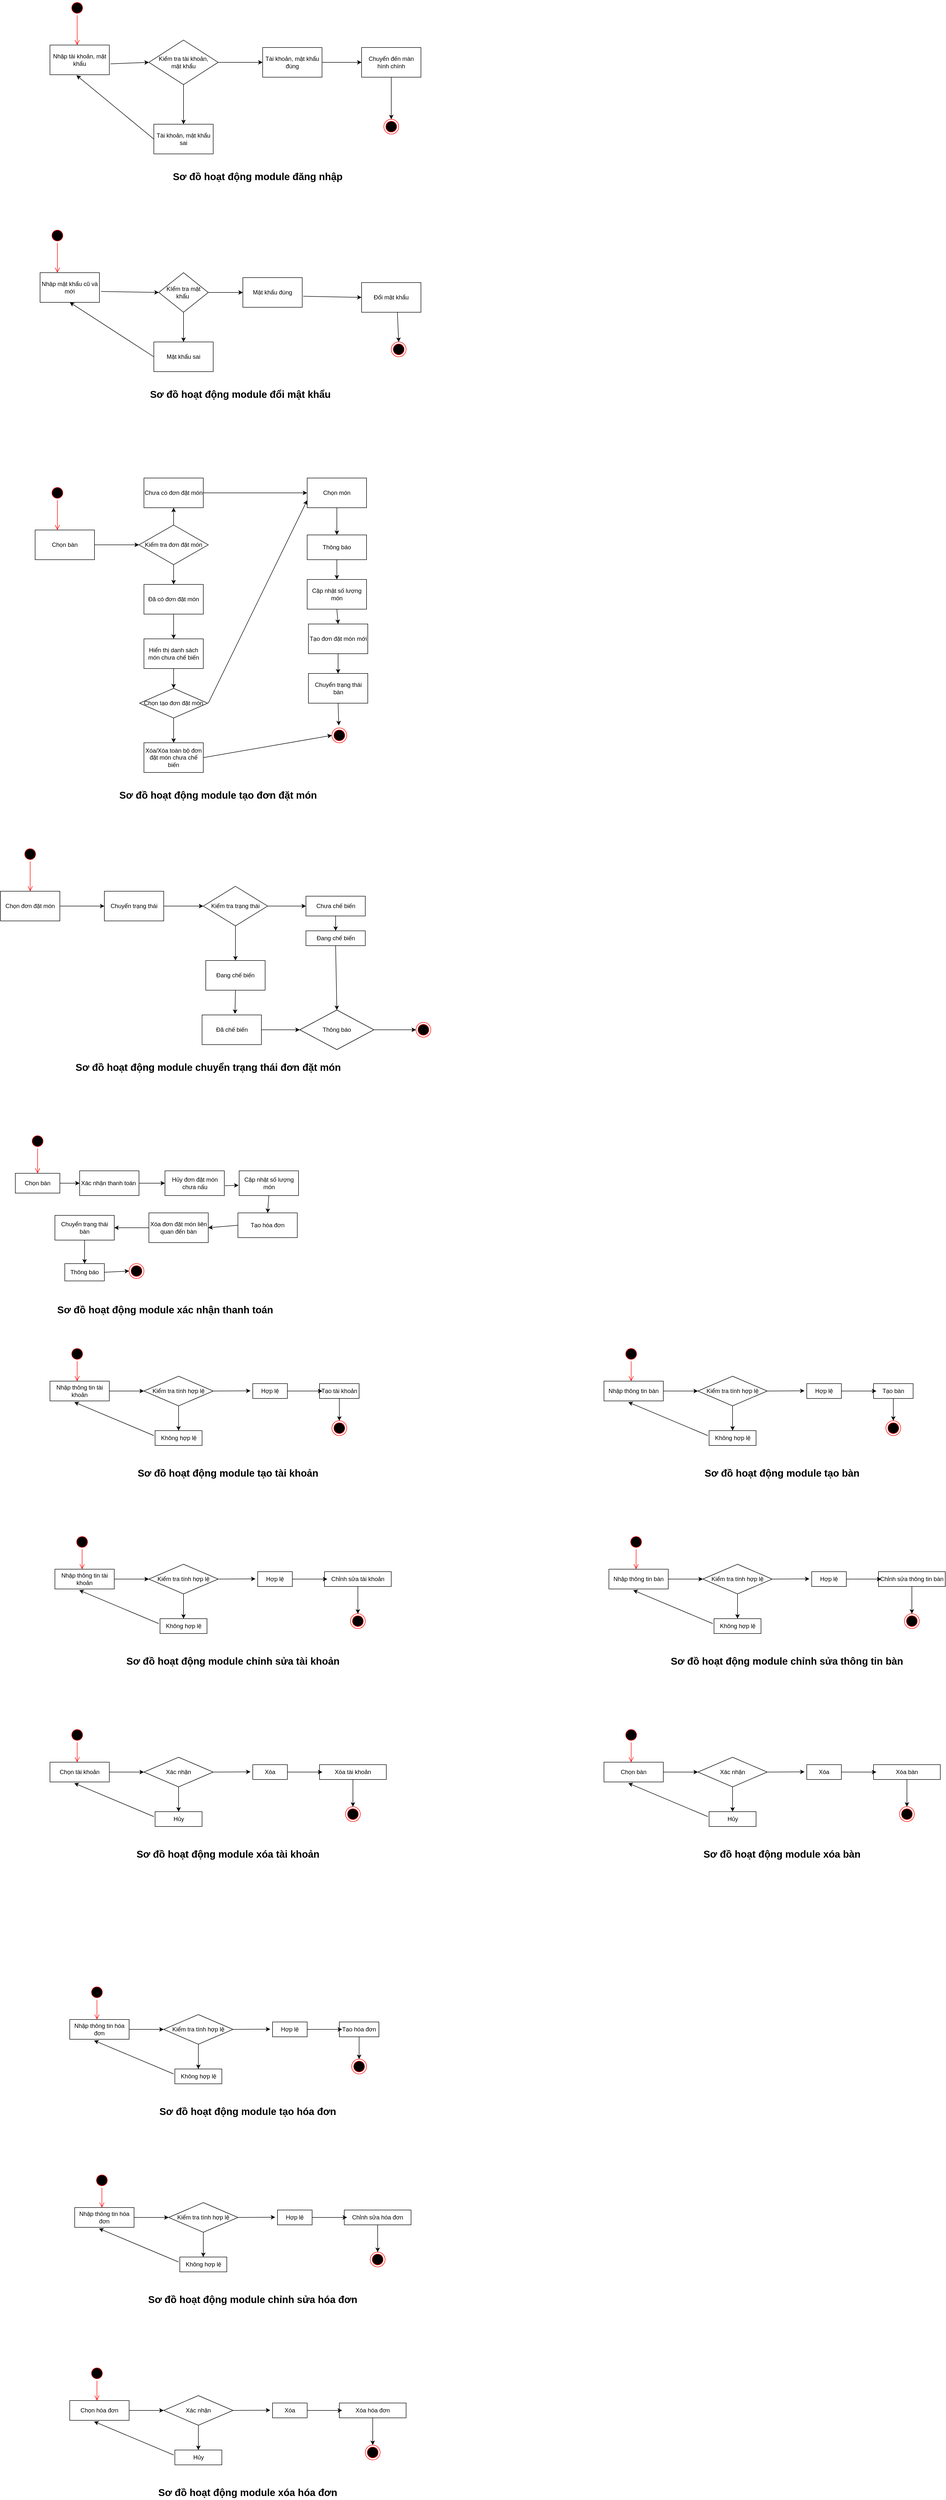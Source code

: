 <mxfile version="24.5.3" type="device">
  <diagram name="Page-1" id="wWkT7Sd-vc0gB9i1Pxod">
    <mxGraphModel dx="2968" dy="1443" grid="1" gridSize="10" guides="1" tooltips="1" connect="1" arrows="1" fold="1" page="1" pageScale="1" pageWidth="850" pageHeight="1100" math="0" shadow="0">
      <root>
        <mxCell id="0" />
        <mxCell id="1" parent="0" />
        <mxCell id="KpjEV-Iwp159X810K0ua-1" value="" style="ellipse;html=1;shape=startState;fillColor=#000000;strokeColor=#ff0000;" parent="1" vertex="1">
          <mxGeometry x="70" y="90" width="30" height="30" as="geometry" />
        </mxCell>
        <mxCell id="KpjEV-Iwp159X810K0ua-2" value="" style="edgeStyle=orthogonalEdgeStyle;html=1;verticalAlign=bottom;endArrow=open;endSize=8;strokeColor=#ff0000;rounded=0;" parent="1" source="KpjEV-Iwp159X810K0ua-1" edge="1">
          <mxGeometry relative="1" as="geometry">
            <mxPoint x="85" y="180" as="targetPoint" />
          </mxGeometry>
        </mxCell>
        <mxCell id="KpjEV-Iwp159X810K0ua-3" value="" style="ellipse;html=1;shape=endState;fillColor=#000000;strokeColor=#ff0000;" parent="1" vertex="1">
          <mxGeometry x="705" y="330" width="30" height="30" as="geometry" />
        </mxCell>
        <mxCell id="KpjEV-Iwp159X810K0ua-5" value="Nhập tài khoản, mật khẩu" style="rounded=0;whiteSpace=wrap;html=1;" parent="1" vertex="1">
          <mxGeometry x="30" y="180" width="120" height="60" as="geometry" />
        </mxCell>
        <mxCell id="KpjEV-Iwp159X810K0ua-6" value="" style="endArrow=classic;html=1;rounded=0;exitX=1.02;exitY=0.633;exitDx=0;exitDy=0;exitPerimeter=0;entryX=0;entryY=0.5;entryDx=0;entryDy=0;" parent="1" source="KpjEV-Iwp159X810K0ua-5" target="KpjEV-Iwp159X810K0ua-7" edge="1">
          <mxGeometry width="50" height="50" relative="1" as="geometry">
            <mxPoint x="180" y="240" as="sourcePoint" />
            <mxPoint x="230" y="190" as="targetPoint" />
          </mxGeometry>
        </mxCell>
        <mxCell id="KpjEV-Iwp159X810K0ua-7" value="Kiểm tra tài khoản,&lt;br&gt;mật khẩu" style="rhombus;whiteSpace=wrap;html=1;" parent="1" vertex="1">
          <mxGeometry x="230" y="170" width="140" height="90" as="geometry" />
        </mxCell>
        <mxCell id="KpjEV-Iwp159X810K0ua-8" value="" style="endArrow=classic;html=1;rounded=0;exitX=1;exitY=0.5;exitDx=0;exitDy=0;" parent="1" source="KpjEV-Iwp159X810K0ua-7" edge="1">
          <mxGeometry width="50" height="50" relative="1" as="geometry">
            <mxPoint x="400" y="230" as="sourcePoint" />
            <mxPoint x="460" y="215" as="targetPoint" />
          </mxGeometry>
        </mxCell>
        <mxCell id="KpjEV-Iwp159X810K0ua-9" value="Tài khoản, mật khẩu đúng" style="rounded=0;whiteSpace=wrap;html=1;" parent="1" vertex="1">
          <mxGeometry x="460" y="185" width="120" height="60" as="geometry" />
        </mxCell>
        <mxCell id="KpjEV-Iwp159X810K0ua-10" value="" style="endArrow=classic;html=1;rounded=0;exitX=1;exitY=0.5;exitDx=0;exitDy=0;" parent="1" source="KpjEV-Iwp159X810K0ua-9" edge="1">
          <mxGeometry width="50" height="50" relative="1" as="geometry">
            <mxPoint x="600" y="230" as="sourcePoint" />
            <mxPoint x="660" y="215" as="targetPoint" />
          </mxGeometry>
        </mxCell>
        <mxCell id="KpjEV-Iwp159X810K0ua-11" value="Chuyển đến màn hình chính" style="rounded=0;whiteSpace=wrap;html=1;" parent="1" vertex="1">
          <mxGeometry x="660" y="185" width="120" height="60" as="geometry" />
        </mxCell>
        <mxCell id="KpjEV-Iwp159X810K0ua-12" value="" style="endArrow=classic;html=1;rounded=0;exitX=0.5;exitY=1;exitDx=0;exitDy=0;entryX=0.5;entryY=0;entryDx=0;entryDy=0;" parent="1" source="KpjEV-Iwp159X810K0ua-11" target="KpjEV-Iwp159X810K0ua-3" edge="1">
          <mxGeometry width="50" height="50" relative="1" as="geometry">
            <mxPoint x="500" y="320" as="sourcePoint" />
            <mxPoint x="550" y="270" as="targetPoint" />
          </mxGeometry>
        </mxCell>
        <mxCell id="KpjEV-Iwp159X810K0ua-13" value="Tài khoản, mật khẩu sai" style="rounded=0;whiteSpace=wrap;html=1;" parent="1" vertex="1">
          <mxGeometry x="240" y="340" width="120" height="60" as="geometry" />
        </mxCell>
        <mxCell id="KpjEV-Iwp159X810K0ua-14" value="" style="endArrow=classic;html=1;rounded=0;exitX=0.5;exitY=1;exitDx=0;exitDy=0;entryX=0.5;entryY=0;entryDx=0;entryDy=0;" parent="1" source="KpjEV-Iwp159X810K0ua-7" target="KpjEV-Iwp159X810K0ua-13" edge="1">
          <mxGeometry width="50" height="50" relative="1" as="geometry">
            <mxPoint x="240" y="320" as="sourcePoint" />
            <mxPoint x="290" y="270" as="targetPoint" />
          </mxGeometry>
        </mxCell>
        <mxCell id="KpjEV-Iwp159X810K0ua-15" value="" style="endArrow=classic;html=1;rounded=0;exitX=0;exitY=0.5;exitDx=0;exitDy=0;entryX=0.447;entryY=1.02;entryDx=0;entryDy=0;entryPerimeter=0;" parent="1" source="KpjEV-Iwp159X810K0ua-13" target="KpjEV-Iwp159X810K0ua-5" edge="1">
          <mxGeometry width="50" height="50" relative="1" as="geometry">
            <mxPoint x="60" y="400" as="sourcePoint" />
            <mxPoint x="110" y="350" as="targetPoint" />
          </mxGeometry>
        </mxCell>
        <mxCell id="KpjEV-Iwp159X810K0ua-16" value="&lt;font style=&quot;font-size: 20px;&quot;&gt;&lt;b&gt;Sơ đồ hoạt động module đăng nhập&lt;/b&gt;&lt;/font&gt;" style="text;html=1;align=center;verticalAlign=middle;whiteSpace=wrap;rounded=0;" parent="1" vertex="1">
          <mxGeometry x="270" y="430" width="360" height="30" as="geometry" />
        </mxCell>
        <mxCell id="KpjEV-Iwp159X810K0ua-17" value="" style="ellipse;html=1;shape=startState;fillColor=#000000;strokeColor=#ff0000;" parent="1" vertex="1">
          <mxGeometry x="30" y="550" width="30" height="30" as="geometry" />
        </mxCell>
        <mxCell id="KpjEV-Iwp159X810K0ua-18" value="" style="edgeStyle=orthogonalEdgeStyle;html=1;verticalAlign=bottom;endArrow=open;endSize=8;strokeColor=#ff0000;rounded=0;" parent="1" source="KpjEV-Iwp159X810K0ua-17" edge="1">
          <mxGeometry relative="1" as="geometry">
            <mxPoint x="45" y="640" as="targetPoint" />
          </mxGeometry>
        </mxCell>
        <mxCell id="KpjEV-Iwp159X810K0ua-19" value="" style="ellipse;html=1;shape=endState;fillColor=#000000;strokeColor=#ff0000;" parent="1" vertex="1">
          <mxGeometry x="720" y="780" width="30" height="30" as="geometry" />
        </mxCell>
        <mxCell id="KpjEV-Iwp159X810K0ua-20" value="Nhập mật khẩu cũ và mới" style="rounded=0;whiteSpace=wrap;html=1;" parent="1" vertex="1">
          <mxGeometry x="10" y="640" width="120" height="60" as="geometry" />
        </mxCell>
        <mxCell id="KpjEV-Iwp159X810K0ua-22" value="" style="endArrow=classic;html=1;rounded=0;exitX=1.027;exitY=0.633;exitDx=0;exitDy=0;exitPerimeter=0;entryX=0;entryY=0.5;entryDx=0;entryDy=0;" parent="1" source="KpjEV-Iwp159X810K0ua-20" target="KpjEV-Iwp159X810K0ua-24" edge="1">
          <mxGeometry width="50" height="50" relative="1" as="geometry">
            <mxPoint x="140" y="710" as="sourcePoint" />
            <mxPoint x="250" y="718.948" as="targetPoint" />
          </mxGeometry>
        </mxCell>
        <mxCell id="KpjEV-Iwp159X810K0ua-23" value="" style="endArrow=classic;html=1;rounded=0;exitX=1;exitY=0.5;exitDx=0;exitDy=0;" parent="1" source="KpjEV-Iwp159X810K0ua-24" edge="1">
          <mxGeometry width="50" height="50" relative="1" as="geometry">
            <mxPoint x="370" y="740" as="sourcePoint" />
            <mxPoint x="420" y="680" as="targetPoint" />
          </mxGeometry>
        </mxCell>
        <mxCell id="KpjEV-Iwp159X810K0ua-24" value="KIểm tra mật khẩu&amp;nbsp;" style="rhombus;whiteSpace=wrap;html=1;" parent="1" vertex="1">
          <mxGeometry x="250" y="640" width="100" height="80" as="geometry" />
        </mxCell>
        <mxCell id="KpjEV-Iwp159X810K0ua-25" value="Mật khẩu đúng" style="rounded=0;whiteSpace=wrap;html=1;" parent="1" vertex="1">
          <mxGeometry x="420" y="650" width="120" height="60" as="geometry" />
        </mxCell>
        <mxCell id="KpjEV-Iwp159X810K0ua-26" value="Đổi mật khẩu" style="rounded=0;whiteSpace=wrap;html=1;" parent="1" vertex="1">
          <mxGeometry x="660" y="660" width="120" height="60" as="geometry" />
        </mxCell>
        <mxCell id="KpjEV-Iwp159X810K0ua-27" value="Mật khẩu sai" style="rounded=0;whiteSpace=wrap;html=1;" parent="1" vertex="1">
          <mxGeometry x="240" y="780" width="120" height="60" as="geometry" />
        </mxCell>
        <mxCell id="KpjEV-Iwp159X810K0ua-28" value="" style="endArrow=classic;html=1;rounded=0;exitX=0.5;exitY=1;exitDx=0;exitDy=0;entryX=0.5;entryY=0;entryDx=0;entryDy=0;" parent="1" source="KpjEV-Iwp159X810K0ua-24" target="KpjEV-Iwp159X810K0ua-27" edge="1">
          <mxGeometry width="50" height="50" relative="1" as="geometry">
            <mxPoint x="120" y="830" as="sourcePoint" />
            <mxPoint x="170" y="780" as="targetPoint" />
          </mxGeometry>
        </mxCell>
        <mxCell id="KpjEV-Iwp159X810K0ua-29" value="" style="endArrow=classic;html=1;rounded=0;exitX=1.017;exitY=0.627;exitDx=0;exitDy=0;exitPerimeter=0;entryX=0;entryY=0.5;entryDx=0;entryDy=0;" parent="1" source="KpjEV-Iwp159X810K0ua-25" target="KpjEV-Iwp159X810K0ua-26" edge="1">
          <mxGeometry width="50" height="50" relative="1" as="geometry">
            <mxPoint x="600" y="770" as="sourcePoint" />
            <mxPoint x="650" y="720" as="targetPoint" />
          </mxGeometry>
        </mxCell>
        <mxCell id="KpjEV-Iwp159X810K0ua-30" value="" style="endArrow=classic;html=1;rounded=0;exitX=0.603;exitY=1;exitDx=0;exitDy=0;exitPerimeter=0;entryX=0.5;entryY=0;entryDx=0;entryDy=0;" parent="1" source="KpjEV-Iwp159X810K0ua-26" target="KpjEV-Iwp159X810K0ua-19" edge="1">
          <mxGeometry width="50" height="50" relative="1" as="geometry">
            <mxPoint x="630" y="830" as="sourcePoint" />
            <mxPoint x="680" y="780" as="targetPoint" />
          </mxGeometry>
        </mxCell>
        <mxCell id="KpjEV-Iwp159X810K0ua-31" value="" style="endArrow=classic;html=1;rounded=0;exitX=0;exitY=0.5;exitDx=0;exitDy=0;entryX=0.5;entryY=1;entryDx=0;entryDy=0;" parent="1" source="KpjEV-Iwp159X810K0ua-27" target="KpjEV-Iwp159X810K0ua-20" edge="1">
          <mxGeometry width="50" height="50" relative="1" as="geometry">
            <mxPoint x="80" y="830" as="sourcePoint" />
            <mxPoint x="130" y="780" as="targetPoint" />
          </mxGeometry>
        </mxCell>
        <mxCell id="KpjEV-Iwp159X810K0ua-32" value="&lt;font style=&quot;font-size: 20px;&quot;&gt;&lt;b&gt;Sơ đồ hoạt động module đổi mật khẩu&lt;/b&gt;&lt;/font&gt;" style="text;html=1;align=center;verticalAlign=middle;whiteSpace=wrap;rounded=0;" parent="1" vertex="1">
          <mxGeometry x="160" y="870" width="510" height="30" as="geometry" />
        </mxCell>
        <mxCell id="KpjEV-Iwp159X810K0ua-33" value="" style="ellipse;html=1;shape=startState;fillColor=#000000;strokeColor=#ff0000;" parent="1" vertex="1">
          <mxGeometry x="30" y="1070" width="30" height="30" as="geometry" />
        </mxCell>
        <mxCell id="KpjEV-Iwp159X810K0ua-34" value="" style="edgeStyle=orthogonalEdgeStyle;html=1;verticalAlign=bottom;endArrow=open;endSize=8;strokeColor=#ff0000;rounded=0;" parent="1" source="KpjEV-Iwp159X810K0ua-33" edge="1">
          <mxGeometry relative="1" as="geometry">
            <mxPoint x="45" y="1160" as="targetPoint" />
          </mxGeometry>
        </mxCell>
        <mxCell id="KpjEV-Iwp159X810K0ua-35" value="" style="ellipse;html=1;shape=endState;fillColor=#000000;strokeColor=#ff0000;" parent="1" vertex="1">
          <mxGeometry x="600" y="1560" width="30" height="30" as="geometry" />
        </mxCell>
        <mxCell id="KpjEV-Iwp159X810K0ua-36" value="Chọn bàn" style="rounded=0;whiteSpace=wrap;html=1;" parent="1" vertex="1">
          <mxGeometry y="1160" width="120" height="60" as="geometry" />
        </mxCell>
        <mxCell id="KpjEV-Iwp159X810K0ua-38" value="" style="endArrow=classic;html=1;rounded=0;exitX=1;exitY=0.5;exitDx=0;exitDy=0;entryX=0;entryY=0.5;entryDx=0;entryDy=0;" parent="1" source="KpjEV-Iwp159X810K0ua-36" edge="1">
          <mxGeometry width="50" height="50" relative="1" as="geometry">
            <mxPoint x="140" y="1220" as="sourcePoint" />
            <mxPoint x="210" y="1190" as="targetPoint" />
          </mxGeometry>
        </mxCell>
        <mxCell id="KpjEV-Iwp159X810K0ua-39" value="Kiểm tra đơn đặt món" style="rhombus;whiteSpace=wrap;html=1;" parent="1" vertex="1">
          <mxGeometry x="210" y="1150" width="140" height="80" as="geometry" />
        </mxCell>
        <mxCell id="KpjEV-Iwp159X810K0ua-40" value="" style="endArrow=classic;html=1;rounded=0;exitX=0.5;exitY=0;exitDx=0;exitDy=0;entryX=0.5;entryY=1;entryDx=0;entryDy=0;" parent="1" source="KpjEV-Iwp159X810K0ua-39" target="KpjEV-Iwp159X810K0ua-41" edge="1">
          <mxGeometry width="50" height="50" relative="1" as="geometry">
            <mxPoint x="380" y="1200" as="sourcePoint" />
            <mxPoint x="420" y="1190" as="targetPoint" />
            <Array as="points" />
          </mxGeometry>
        </mxCell>
        <mxCell id="KpjEV-Iwp159X810K0ua-41" value="Chưa có đơn đặt món" style="rounded=0;whiteSpace=wrap;html=1;" parent="1" vertex="1">
          <mxGeometry x="220" y="1055" width="120" height="60" as="geometry" />
        </mxCell>
        <mxCell id="KpjEV-Iwp159X810K0ua-42" value="Chọn món" style="rounded=0;whiteSpace=wrap;html=1;" parent="1" vertex="1">
          <mxGeometry x="550" y="1055" width="120" height="60" as="geometry" />
        </mxCell>
        <mxCell id="KpjEV-Iwp159X810K0ua-43" value="" style="endArrow=classic;html=1;rounded=0;exitX=1;exitY=0.5;exitDx=0;exitDy=0;entryX=0;entryY=0.5;entryDx=0;entryDy=0;" parent="1" source="KpjEV-Iwp159X810K0ua-41" target="KpjEV-Iwp159X810K0ua-42" edge="1">
          <mxGeometry width="50" height="50" relative="1" as="geometry">
            <mxPoint x="545" y="1240.32" as="sourcePoint" />
            <mxPoint x="402.5" y="1085" as="targetPoint" />
          </mxGeometry>
        </mxCell>
        <mxCell id="KpjEV-Iwp159X810K0ua-45" value="Cập nhật số lượng món" style="rounded=0;whiteSpace=wrap;html=1;" parent="1" vertex="1">
          <mxGeometry x="550" y="1260" width="120" height="60" as="geometry" />
        </mxCell>
        <mxCell id="KpjEV-Iwp159X810K0ua-47" value="Đã có đơn đặt món" style="rounded=0;whiteSpace=wrap;html=1;" parent="1" vertex="1">
          <mxGeometry x="220" y="1270" width="120" height="60" as="geometry" />
        </mxCell>
        <mxCell id="KpjEV-Iwp159X810K0ua-48" value="" style="endArrow=classic;html=1;rounded=0;exitX=0.5;exitY=1;exitDx=0;exitDy=0;entryX=0.5;entryY=0;entryDx=0;entryDy=0;" parent="1" source="KpjEV-Iwp159X810K0ua-39" target="KpjEV-Iwp159X810K0ua-47" edge="1">
          <mxGeometry width="50" height="50" relative="1" as="geometry">
            <mxPoint x="140" y="1310" as="sourcePoint" />
            <mxPoint x="190" y="1260" as="targetPoint" />
          </mxGeometry>
        </mxCell>
        <mxCell id="KpjEV-Iwp159X810K0ua-57" value="Tạo đơn đặt món mới" style="rounded=0;whiteSpace=wrap;html=1;" parent="1" vertex="1">
          <mxGeometry x="552.5" y="1349.98" width="120" height="60" as="geometry" />
        </mxCell>
        <mxCell id="KpjEV-Iwp159X810K0ua-59" value="" style="endArrow=classic;html=1;rounded=0;exitX=0.5;exitY=1;exitDx=0;exitDy=0;entryX=0.5;entryY=0;entryDx=0;entryDy=0;" parent="1" source="KpjEV-Iwp159X810K0ua-97" target="KpjEV-Iwp159X810K0ua-45" edge="1">
          <mxGeometry width="50" height="50" relative="1" as="geometry">
            <mxPoint x="355" y="1350" as="sourcePoint" />
            <mxPoint x="630" y="1260" as="targetPoint" />
          </mxGeometry>
        </mxCell>
        <mxCell id="KpjEV-Iwp159X810K0ua-62" value="&lt;font style=&quot;font-size: 20px;&quot;&gt;&lt;b&gt;Sơ đồ hoạt động module tạo đơn đặt món&lt;/b&gt;&lt;/font&gt;" style="text;html=1;align=center;verticalAlign=middle;whiteSpace=wrap;rounded=0;" parent="1" vertex="1">
          <mxGeometry x="115" y="1680" width="510" height="30" as="geometry" />
        </mxCell>
        <mxCell id="KpjEV-Iwp159X810K0ua-63" value="" style="ellipse;html=1;shape=startState;fillColor=#000000;strokeColor=#ff0000;" parent="1" vertex="1">
          <mxGeometry x="-25" y="1800" width="30" height="30" as="geometry" />
        </mxCell>
        <mxCell id="KpjEV-Iwp159X810K0ua-64" value="" style="edgeStyle=orthogonalEdgeStyle;html=1;verticalAlign=bottom;endArrow=open;endSize=8;strokeColor=#ff0000;rounded=0;" parent="1" source="KpjEV-Iwp159X810K0ua-63" edge="1">
          <mxGeometry relative="1" as="geometry">
            <mxPoint x="-10" y="1890" as="targetPoint" />
          </mxGeometry>
        </mxCell>
        <mxCell id="KpjEV-Iwp159X810K0ua-65" value="Chọn đơn đặt món" style="rounded=0;whiteSpace=wrap;html=1;" parent="1" vertex="1">
          <mxGeometry x="-70" y="1890" width="120" height="60" as="geometry" />
        </mxCell>
        <mxCell id="KpjEV-Iwp159X810K0ua-66" value="Chuyển trạng thái" style="rounded=0;whiteSpace=wrap;html=1;" parent="1" vertex="1">
          <mxGeometry x="140" y="1890" width="120" height="60" as="geometry" />
        </mxCell>
        <mxCell id="KpjEV-Iwp159X810K0ua-67" value="" style="endArrow=classic;html=1;rounded=0;exitX=1;exitY=0.5;exitDx=0;exitDy=0;entryX=0;entryY=0.5;entryDx=0;entryDy=0;" parent="1" source="KpjEV-Iwp159X810K0ua-65" target="KpjEV-Iwp159X810K0ua-66" edge="1">
          <mxGeometry width="50" height="50" relative="1" as="geometry">
            <mxPoint x="80" y="1940" as="sourcePoint" />
            <mxPoint x="130" y="1890" as="targetPoint" />
          </mxGeometry>
        </mxCell>
        <mxCell id="KpjEV-Iwp159X810K0ua-68" value="Kiểm tra trạng thái" style="rhombus;whiteSpace=wrap;html=1;" parent="1" vertex="1">
          <mxGeometry x="340" y="1880" width="130" height="80" as="geometry" />
        </mxCell>
        <mxCell id="KpjEV-Iwp159X810K0ua-69" value="" style="endArrow=classic;html=1;rounded=0;exitX=1;exitY=0.5;exitDx=0;exitDy=0;entryX=0;entryY=0.5;entryDx=0;entryDy=0;" parent="1" source="KpjEV-Iwp159X810K0ua-66" target="KpjEV-Iwp159X810K0ua-68" edge="1">
          <mxGeometry width="50" height="50" relative="1" as="geometry">
            <mxPoint x="290" y="1940" as="sourcePoint" />
            <mxPoint x="340" y="1890" as="targetPoint" />
          </mxGeometry>
        </mxCell>
        <mxCell id="KpjEV-Iwp159X810K0ua-70" value="Chưa chế biến" style="rounded=0;whiteSpace=wrap;html=1;" parent="1" vertex="1">
          <mxGeometry x="547.5" y="1900" width="120" height="40" as="geometry" />
        </mxCell>
        <mxCell id="KpjEV-Iwp159X810K0ua-71" value="" style="endArrow=classic;html=1;rounded=0;exitX=1;exitY=0.5;exitDx=0;exitDy=0;entryX=0;entryY=0.5;entryDx=0;entryDy=0;" parent="1" source="KpjEV-Iwp159X810K0ua-68" target="KpjEV-Iwp159X810K0ua-70" edge="1">
          <mxGeometry width="50" height="50" relative="1" as="geometry">
            <mxPoint x="500" y="1920" as="sourcePoint" />
            <mxPoint x="550" y="1870" as="targetPoint" />
          </mxGeometry>
        </mxCell>
        <mxCell id="KpjEV-Iwp159X810K0ua-72" value="Đang chế biến" style="rounded=0;whiteSpace=wrap;html=1;" parent="1" vertex="1">
          <mxGeometry x="547.5" y="1970" width="120" height="30" as="geometry" />
        </mxCell>
        <mxCell id="KpjEV-Iwp159X810K0ua-73" value="" style="endArrow=classic;html=1;rounded=0;exitX=0.5;exitY=1;exitDx=0;exitDy=0;entryX=0.5;entryY=0;entryDx=0;entryDy=0;" parent="1" source="KpjEV-Iwp159X810K0ua-70" target="KpjEV-Iwp159X810K0ua-72" edge="1">
          <mxGeometry width="50" height="50" relative="1" as="geometry">
            <mxPoint x="390" y="2050" as="sourcePoint" />
            <mxPoint x="440" y="2000" as="targetPoint" />
          </mxGeometry>
        </mxCell>
        <mxCell id="KpjEV-Iwp159X810K0ua-76" value="Đang chế biến" style="rounded=0;whiteSpace=wrap;html=1;" parent="1" vertex="1">
          <mxGeometry x="345" y="2030" width="120" height="60" as="geometry" />
        </mxCell>
        <mxCell id="KpjEV-Iwp159X810K0ua-77" value="" style="endArrow=classic;html=1;rounded=0;exitX=0.5;exitY=1;exitDx=0;exitDy=0;entryX=0.5;entryY=0;entryDx=0;entryDy=0;" parent="1" source="KpjEV-Iwp159X810K0ua-68" target="KpjEV-Iwp159X810K0ua-76" edge="1">
          <mxGeometry width="50" height="50" relative="1" as="geometry">
            <mxPoint x="260" y="2040" as="sourcePoint" />
            <mxPoint x="310" y="1990" as="targetPoint" />
          </mxGeometry>
        </mxCell>
        <mxCell id="KpjEV-Iwp159X810K0ua-78" value="Đã chế biến" style="rounded=0;whiteSpace=wrap;html=1;" parent="1" vertex="1">
          <mxGeometry x="337.5" y="2140" width="120" height="60" as="geometry" />
        </mxCell>
        <mxCell id="KpjEV-Iwp159X810K0ua-81" value="" style="endArrow=classic;html=1;rounded=0;exitX=0.5;exitY=1;exitDx=0;exitDy=0;entryX=0.555;entryY=-0.036;entryDx=0;entryDy=0;entryPerimeter=0;" parent="1" source="KpjEV-Iwp159X810K0ua-76" target="KpjEV-Iwp159X810K0ua-78" edge="1">
          <mxGeometry width="50" height="50" relative="1" as="geometry">
            <mxPoint x="260" y="2130" as="sourcePoint" />
            <mxPoint x="310" y="2080" as="targetPoint" />
          </mxGeometry>
        </mxCell>
        <mxCell id="KpjEV-Iwp159X810K0ua-82" value="Thông báo" style="rhombus;whiteSpace=wrap;html=1;" parent="1" vertex="1">
          <mxGeometry x="535" y="2130" width="150" height="80" as="geometry" />
        </mxCell>
        <mxCell id="KpjEV-Iwp159X810K0ua-83" value="" style="ellipse;html=1;shape=endState;fillColor=#000000;strokeColor=#ff0000;" parent="1" vertex="1">
          <mxGeometry x="770" y="2155" width="30" height="30" as="geometry" />
        </mxCell>
        <mxCell id="KpjEV-Iwp159X810K0ua-84" value="" style="endArrow=classic;html=1;rounded=0;exitX=1;exitY=0.5;exitDx=0;exitDy=0;entryX=0;entryY=0.5;entryDx=0;entryDy=0;" parent="1" source="KpjEV-Iwp159X810K0ua-82" target="KpjEV-Iwp159X810K0ua-83" edge="1">
          <mxGeometry width="50" height="50" relative="1" as="geometry">
            <mxPoint x="710" y="2160" as="sourcePoint" />
            <mxPoint x="760" y="2110" as="targetPoint" />
          </mxGeometry>
        </mxCell>
        <mxCell id="KpjEV-Iwp159X810K0ua-85" value="&lt;font style=&quot;font-size: 20px;&quot;&gt;&lt;b&gt;Sơ đồ hoạt động module chuyển trạng thái đơn đặt món&lt;/b&gt;&lt;/font&gt;" style="text;html=1;align=center;verticalAlign=middle;whiteSpace=wrap;rounded=0;" parent="1" vertex="1">
          <mxGeometry x="60" y="2230" width="580" height="30" as="geometry" />
        </mxCell>
        <mxCell id="KpjEV-Iwp159X810K0ua-86" value="" style="ellipse;html=1;shape=startState;fillColor=#000000;strokeColor=#ff0000;" parent="1" vertex="1">
          <mxGeometry x="-10" y="2380" width="30" height="30" as="geometry" />
        </mxCell>
        <mxCell id="KpjEV-Iwp159X810K0ua-87" value="" style="edgeStyle=orthogonalEdgeStyle;html=1;verticalAlign=bottom;endArrow=open;endSize=8;strokeColor=#ff0000;rounded=0;" parent="1" source="KpjEV-Iwp159X810K0ua-86" edge="1">
          <mxGeometry relative="1" as="geometry">
            <mxPoint x="5" y="2460" as="targetPoint" />
          </mxGeometry>
        </mxCell>
        <mxCell id="KpjEV-Iwp159X810K0ua-88" value="Chọn bàn" style="rounded=0;whiteSpace=wrap;html=1;" parent="1" vertex="1">
          <mxGeometry x="-40" y="2460" width="90" height="40" as="geometry" />
        </mxCell>
        <mxCell id="KpjEV-Iwp159X810K0ua-89" value="Xác nhận thanh toán&amp;nbsp;" style="rounded=0;whiteSpace=wrap;html=1;" parent="1" vertex="1">
          <mxGeometry x="90" y="2455" width="120" height="50" as="geometry" />
        </mxCell>
        <mxCell id="KpjEV-Iwp159X810K0ua-94" value="Chuyển trạng thái bàn" style="rounded=0;whiteSpace=wrap;html=1;" parent="1" vertex="1">
          <mxGeometry x="552.5" y="1449.98" width="120" height="60" as="geometry" />
        </mxCell>
        <mxCell id="KpjEV-Iwp159X810K0ua-96" value="" style="endArrow=classic;html=1;rounded=0;exitX=0.5;exitY=1;exitDx=0;exitDy=0;entryX=0.464;entryY=-0.173;entryDx=0;entryDy=0;entryPerimeter=0;" parent="1" source="KpjEV-Iwp159X810K0ua-94" target="KpjEV-Iwp159X810K0ua-35" edge="1">
          <mxGeometry width="50" height="50" relative="1" as="geometry">
            <mxPoint x="712.5" y="1529.98" as="sourcePoint" />
            <mxPoint x="617.5" y="1539.98" as="targetPoint" />
          </mxGeometry>
        </mxCell>
        <mxCell id="KpjEV-Iwp159X810K0ua-97" value="Thông báo" style="rounded=0;whiteSpace=wrap;html=1;" parent="1" vertex="1">
          <mxGeometry x="550" y="1170" width="120" height="50" as="geometry" />
        </mxCell>
        <mxCell id="KpjEV-Iwp159X810K0ua-98" value="" style="endArrow=classic;html=1;rounded=0;exitX=0.5;exitY=1;exitDx=0;exitDy=0;entryX=0.5;entryY=0;entryDx=0;entryDy=0;" parent="1" source="KpjEV-Iwp159X810K0ua-42" target="KpjEV-Iwp159X810K0ua-97" edge="1">
          <mxGeometry width="50" height="50" relative="1" as="geometry">
            <mxPoint x="450" y="1300.32" as="sourcePoint" />
            <mxPoint x="610.64" y="1129.67" as="targetPoint" />
          </mxGeometry>
        </mxCell>
        <mxCell id="KpjEV-Iwp159X810K0ua-103" value="" style="endArrow=classic;html=1;rounded=0;exitX=0.5;exitY=1;exitDx=0;exitDy=0;entryX=0.5;entryY=0;entryDx=0;entryDy=0;" parent="1" source="KpjEV-Iwp159X810K0ua-57" target="KpjEV-Iwp159X810K0ua-94" edge="1">
          <mxGeometry width="50" height="50" relative="1" as="geometry">
            <mxPoint x="422.5" y="1479.98" as="sourcePoint" />
            <mxPoint x="677.5" y="1339.98" as="targetPoint" />
          </mxGeometry>
        </mxCell>
        <mxCell id="KpjEV-Iwp159X810K0ua-105" value="" style="endArrow=classic;html=1;rounded=0;exitX=1;exitY=0.5;exitDx=0;exitDy=0;entryX=0;entryY=0.5;entryDx=0;entryDy=0;" parent="1" source="KpjEV-Iwp159X810K0ua-88" target="KpjEV-Iwp159X810K0ua-89" edge="1">
          <mxGeometry width="50" height="50" relative="1" as="geometry">
            <mxPoint x="50" y="2630" as="sourcePoint" />
            <mxPoint x="100" y="2580" as="targetPoint" />
          </mxGeometry>
        </mxCell>
        <mxCell id="KpjEV-Iwp159X810K0ua-106" value="Chuyển trạng thái bàn" style="rounded=0;whiteSpace=wrap;html=1;" parent="1" vertex="1">
          <mxGeometry x="40" y="2545" width="120" height="50" as="geometry" />
        </mxCell>
        <mxCell id="KpjEV-Iwp159X810K0ua-108" value="Xóa đơn đặt món liên quan đến bàn" style="rounded=0;whiteSpace=wrap;html=1;" parent="1" vertex="1">
          <mxGeometry x="230" y="2540" width="120" height="60" as="geometry" />
        </mxCell>
        <mxCell id="KpjEV-Iwp159X810K0ua-111" value="Thông báo" style="rounded=0;whiteSpace=wrap;html=1;" parent="1" vertex="1">
          <mxGeometry x="60" y="2642.5" width="80" height="35" as="geometry" />
        </mxCell>
        <mxCell id="KpjEV-Iwp159X810K0ua-113" value="" style="ellipse;html=1;shape=endState;fillColor=#000000;strokeColor=#ff0000;" parent="1" vertex="1">
          <mxGeometry x="190" y="2642.5" width="30" height="30" as="geometry" />
        </mxCell>
        <mxCell id="KpjEV-Iwp159X810K0ua-114" value="" style="endArrow=classic;html=1;rounded=0;exitX=1;exitY=0.5;exitDx=0;exitDy=0;entryX=0;entryY=0.5;entryDx=0;entryDy=0;" parent="1" source="KpjEV-Iwp159X810K0ua-111" target="KpjEV-Iwp159X810K0ua-113" edge="1">
          <mxGeometry width="50" height="50" relative="1" as="geometry">
            <mxPoint x="140" y="2667.5" as="sourcePoint" />
            <mxPoint x="190" y="2617.5" as="targetPoint" />
          </mxGeometry>
        </mxCell>
        <mxCell id="KpjEV-Iwp159X810K0ua-115" value="&lt;font style=&quot;font-size: 20px;&quot;&gt;&lt;b&gt;Sơ đồ hoạt động module xác nhận thanh toán&lt;/b&gt;&lt;/font&gt;" style="text;html=1;align=center;verticalAlign=middle;whiteSpace=wrap;rounded=0;" parent="1" vertex="1">
          <mxGeometry x="-27.5" y="2720" width="580" height="30" as="geometry" />
        </mxCell>
        <mxCell id="KpjEV-Iwp159X810K0ua-116" value="" style="ellipse;html=1;shape=startState;fillColor=#000000;strokeColor=#ff0000;" parent="1" vertex="1">
          <mxGeometry x="70" y="2810" width="30" height="30" as="geometry" />
        </mxCell>
        <mxCell id="KpjEV-Iwp159X810K0ua-117" value="" style="edgeStyle=orthogonalEdgeStyle;html=1;verticalAlign=bottom;endArrow=open;endSize=8;strokeColor=#ff0000;rounded=0;" parent="1" source="KpjEV-Iwp159X810K0ua-116" edge="1">
          <mxGeometry relative="1" as="geometry">
            <mxPoint x="85" y="2880" as="targetPoint" />
          </mxGeometry>
        </mxCell>
        <mxCell id="KpjEV-Iwp159X810K0ua-118" value="Nhập thông tin tài khoản" style="rounded=0;whiteSpace=wrap;html=1;" parent="1" vertex="1">
          <mxGeometry x="30" y="2880" width="120" height="40" as="geometry" />
        </mxCell>
        <mxCell id="KpjEV-Iwp159X810K0ua-119" value="Hợp lệ" style="rounded=0;whiteSpace=wrap;html=1;" parent="1" vertex="1">
          <mxGeometry x="440" y="2885" width="70" height="30" as="geometry" />
        </mxCell>
        <mxCell id="KpjEV-Iwp159X810K0ua-120" value="Kiểm tra tính hợp lệ" style="rhombus;whiteSpace=wrap;html=1;" parent="1" vertex="1">
          <mxGeometry x="220" y="2870" width="140" height="60" as="geometry" />
        </mxCell>
        <mxCell id="KpjEV-Iwp159X810K0ua-121" value="" style="endArrow=classic;html=1;rounded=0;exitX=1;exitY=0.5;exitDx=0;exitDy=0;entryX=0;entryY=0.5;entryDx=0;entryDy=0;" parent="1" source="KpjEV-Iwp159X810K0ua-118" target="KpjEV-Iwp159X810K0ua-120" edge="1">
          <mxGeometry width="50" height="50" relative="1" as="geometry">
            <mxPoint x="150" y="2920" as="sourcePoint" />
            <mxPoint x="200" y="2870" as="targetPoint" />
          </mxGeometry>
        </mxCell>
        <mxCell id="KpjEV-Iwp159X810K0ua-122" value="Không hợp lệ" style="rounded=0;whiteSpace=wrap;html=1;" parent="1" vertex="1">
          <mxGeometry x="242.5" y="2980" width="95" height="30" as="geometry" />
        </mxCell>
        <mxCell id="KpjEV-Iwp159X810K0ua-123" value="" style="endArrow=classic;html=1;rounded=0;exitX=0.5;exitY=1;exitDx=0;exitDy=0;entryX=0.5;entryY=0;entryDx=0;entryDy=0;" parent="1" source="KpjEV-Iwp159X810K0ua-120" target="KpjEV-Iwp159X810K0ua-122" edge="1">
          <mxGeometry width="50" height="50" relative="1" as="geometry">
            <mxPoint x="170" y="2970" as="sourcePoint" />
            <mxPoint x="220" y="2920" as="targetPoint" />
          </mxGeometry>
        </mxCell>
        <mxCell id="KpjEV-Iwp159X810K0ua-124" value="" style="endArrow=classic;html=1;rounded=0;entryX=0.41;entryY=1.061;entryDx=0;entryDy=0;entryPerimeter=0;" parent="1" target="KpjEV-Iwp159X810K0ua-118" edge="1">
          <mxGeometry width="50" height="50" relative="1" as="geometry">
            <mxPoint x="240" y="2990" as="sourcePoint" />
            <mxPoint x="80" y="2990" as="targetPoint" />
          </mxGeometry>
        </mxCell>
        <mxCell id="KpjEV-Iwp159X810K0ua-125" value="" style="endArrow=classic;html=1;rounded=0;exitX=1;exitY=0.5;exitDx=0;exitDy=0;entryX=-0.065;entryY=0.486;entryDx=0;entryDy=0;entryPerimeter=0;" parent="1" source="KpjEV-Iwp159X810K0ua-120" target="KpjEV-Iwp159X810K0ua-119" edge="1">
          <mxGeometry width="50" height="50" relative="1" as="geometry">
            <mxPoint x="380" y="2910" as="sourcePoint" />
            <mxPoint x="430" y="2860" as="targetPoint" />
          </mxGeometry>
        </mxCell>
        <mxCell id="KpjEV-Iwp159X810K0ua-126" value="Tạo tài khoản" style="rounded=0;whiteSpace=wrap;html=1;" parent="1" vertex="1">
          <mxGeometry x="575" y="2885" width="80" height="30" as="geometry" />
        </mxCell>
        <mxCell id="KpjEV-Iwp159X810K0ua-127" value="" style="endArrow=classic;html=1;rounded=0;" parent="1" source="KpjEV-Iwp159X810K0ua-119" edge="1">
          <mxGeometry width="50" height="50" relative="1" as="geometry">
            <mxPoint x="510" y="2950" as="sourcePoint" />
            <mxPoint x="580.711" y="2900" as="targetPoint" />
          </mxGeometry>
        </mxCell>
        <mxCell id="KpjEV-Iwp159X810K0ua-128" value="" style="ellipse;html=1;shape=endState;fillColor=#000000;strokeColor=#ff0000;" parent="1" vertex="1">
          <mxGeometry x="600" y="2960" width="30" height="30" as="geometry" />
        </mxCell>
        <mxCell id="KpjEV-Iwp159X810K0ua-129" value="" style="endArrow=classic;html=1;rounded=0;exitX=0.5;exitY=1;exitDx=0;exitDy=0;entryX=0.5;entryY=0;entryDx=0;entryDy=0;" parent="1" source="KpjEV-Iwp159X810K0ua-126" target="KpjEV-Iwp159X810K0ua-128" edge="1">
          <mxGeometry width="50" height="50" relative="1" as="geometry">
            <mxPoint x="530" y="2980" as="sourcePoint" />
            <mxPoint x="580" y="2930" as="targetPoint" />
          </mxGeometry>
        </mxCell>
        <mxCell id="KpjEV-Iwp159X810K0ua-130" value="&lt;font style=&quot;font-size: 20px;&quot;&gt;&lt;b&gt;Sơ đồ hoạt động module tạo tài khoản&lt;/b&gt;&lt;/font&gt;" style="text;html=1;align=center;verticalAlign=middle;whiteSpace=wrap;rounded=0;" parent="1" vertex="1">
          <mxGeometry x="100" y="3050" width="580" height="30" as="geometry" />
        </mxCell>
        <mxCell id="KpjEV-Iwp159X810K0ua-131" value="" style="ellipse;html=1;shape=startState;fillColor=#000000;strokeColor=#ff0000;" parent="1" vertex="1">
          <mxGeometry x="80" y="3190" width="30" height="30" as="geometry" />
        </mxCell>
        <mxCell id="KpjEV-Iwp159X810K0ua-132" value="" style="edgeStyle=orthogonalEdgeStyle;html=1;verticalAlign=bottom;endArrow=open;endSize=8;strokeColor=#ff0000;rounded=0;" parent="1" source="KpjEV-Iwp159X810K0ua-131" edge="1">
          <mxGeometry relative="1" as="geometry">
            <mxPoint x="95" y="3260" as="targetPoint" />
          </mxGeometry>
        </mxCell>
        <mxCell id="KpjEV-Iwp159X810K0ua-133" value="Nhập thông tin tài khoản" style="rounded=0;whiteSpace=wrap;html=1;" parent="1" vertex="1">
          <mxGeometry x="40" y="3260" width="120" height="40" as="geometry" />
        </mxCell>
        <mxCell id="KpjEV-Iwp159X810K0ua-134" value="Hợp lệ" style="rounded=0;whiteSpace=wrap;html=1;" parent="1" vertex="1">
          <mxGeometry x="450" y="3265" width="70" height="30" as="geometry" />
        </mxCell>
        <mxCell id="KpjEV-Iwp159X810K0ua-135" value="Kiểm tra tính hợp lệ" style="rhombus;whiteSpace=wrap;html=1;" parent="1" vertex="1">
          <mxGeometry x="230" y="3250" width="140" height="60" as="geometry" />
        </mxCell>
        <mxCell id="KpjEV-Iwp159X810K0ua-136" value="" style="endArrow=classic;html=1;rounded=0;exitX=1;exitY=0.5;exitDx=0;exitDy=0;entryX=0;entryY=0.5;entryDx=0;entryDy=0;" parent="1" source="KpjEV-Iwp159X810K0ua-133" target="KpjEV-Iwp159X810K0ua-135" edge="1">
          <mxGeometry width="50" height="50" relative="1" as="geometry">
            <mxPoint x="160" y="3300" as="sourcePoint" />
            <mxPoint x="210" y="3250" as="targetPoint" />
          </mxGeometry>
        </mxCell>
        <mxCell id="KpjEV-Iwp159X810K0ua-137" value="Không hợp lệ" style="rounded=0;whiteSpace=wrap;html=1;" parent="1" vertex="1">
          <mxGeometry x="252.5" y="3360" width="95" height="30" as="geometry" />
        </mxCell>
        <mxCell id="KpjEV-Iwp159X810K0ua-138" value="" style="endArrow=classic;html=1;rounded=0;exitX=0.5;exitY=1;exitDx=0;exitDy=0;entryX=0.5;entryY=0;entryDx=0;entryDy=0;" parent="1" source="KpjEV-Iwp159X810K0ua-135" target="KpjEV-Iwp159X810K0ua-137" edge="1">
          <mxGeometry width="50" height="50" relative="1" as="geometry">
            <mxPoint x="180" y="3350" as="sourcePoint" />
            <mxPoint x="230" y="3300" as="targetPoint" />
          </mxGeometry>
        </mxCell>
        <mxCell id="KpjEV-Iwp159X810K0ua-139" value="" style="endArrow=classic;html=1;rounded=0;entryX=0.41;entryY=1.061;entryDx=0;entryDy=0;entryPerimeter=0;" parent="1" target="KpjEV-Iwp159X810K0ua-133" edge="1">
          <mxGeometry width="50" height="50" relative="1" as="geometry">
            <mxPoint x="250" y="3370" as="sourcePoint" />
            <mxPoint x="90" y="3370" as="targetPoint" />
          </mxGeometry>
        </mxCell>
        <mxCell id="KpjEV-Iwp159X810K0ua-140" value="" style="endArrow=classic;html=1;rounded=0;exitX=1;exitY=0.5;exitDx=0;exitDy=0;entryX=-0.065;entryY=0.486;entryDx=0;entryDy=0;entryPerimeter=0;" parent="1" source="KpjEV-Iwp159X810K0ua-135" target="KpjEV-Iwp159X810K0ua-134" edge="1">
          <mxGeometry width="50" height="50" relative="1" as="geometry">
            <mxPoint x="390" y="3290" as="sourcePoint" />
            <mxPoint x="440" y="3240" as="targetPoint" />
          </mxGeometry>
        </mxCell>
        <mxCell id="KpjEV-Iwp159X810K0ua-141" value="Chỉnh sửa tài khoản" style="rounded=0;whiteSpace=wrap;html=1;" parent="1" vertex="1">
          <mxGeometry x="585" y="3265" width="135" height="30" as="geometry" />
        </mxCell>
        <mxCell id="KpjEV-Iwp159X810K0ua-142" value="" style="endArrow=classic;html=1;rounded=0;" parent="1" source="KpjEV-Iwp159X810K0ua-134" edge="1">
          <mxGeometry width="50" height="50" relative="1" as="geometry">
            <mxPoint x="520" y="3330" as="sourcePoint" />
            <mxPoint x="590.711" y="3280" as="targetPoint" />
          </mxGeometry>
        </mxCell>
        <mxCell id="KpjEV-Iwp159X810K0ua-143" value="" style="ellipse;html=1;shape=endState;fillColor=#000000;strokeColor=#ff0000;" parent="1" vertex="1">
          <mxGeometry x="637.5" y="3350" width="30" height="30" as="geometry" />
        </mxCell>
        <mxCell id="KpjEV-Iwp159X810K0ua-144" value="" style="endArrow=classic;html=1;rounded=0;exitX=0.5;exitY=1;exitDx=0;exitDy=0;entryX=0.5;entryY=0;entryDx=0;entryDy=0;" parent="1" source="KpjEV-Iwp159X810K0ua-141" target="KpjEV-Iwp159X810K0ua-143" edge="1">
          <mxGeometry width="50" height="50" relative="1" as="geometry">
            <mxPoint x="540" y="3360" as="sourcePoint" />
            <mxPoint x="590" y="3310" as="targetPoint" />
          </mxGeometry>
        </mxCell>
        <mxCell id="KpjEV-Iwp159X810K0ua-145" value="&lt;font style=&quot;font-size: 20px;&quot;&gt;&lt;b&gt;Sơ đồ hoạt động module chỉnh sửa tài khoản&lt;/b&gt;&lt;/font&gt;" style="text;html=1;align=center;verticalAlign=middle;whiteSpace=wrap;rounded=0;" parent="1" vertex="1">
          <mxGeometry x="110" y="3430" width="580" height="30" as="geometry" />
        </mxCell>
        <mxCell id="KpjEV-Iwp159X810K0ua-146" value="" style="ellipse;html=1;shape=startState;fillColor=#000000;strokeColor=#ff0000;" parent="1" vertex="1">
          <mxGeometry x="70" y="3580" width="30" height="30" as="geometry" />
        </mxCell>
        <mxCell id="KpjEV-Iwp159X810K0ua-147" value="" style="edgeStyle=orthogonalEdgeStyle;html=1;verticalAlign=bottom;endArrow=open;endSize=8;strokeColor=#ff0000;rounded=0;" parent="1" source="KpjEV-Iwp159X810K0ua-146" edge="1">
          <mxGeometry relative="1" as="geometry">
            <mxPoint x="85" y="3650" as="targetPoint" />
          </mxGeometry>
        </mxCell>
        <mxCell id="KpjEV-Iwp159X810K0ua-148" value="Chọn tài khoản" style="rounded=0;whiteSpace=wrap;html=1;" parent="1" vertex="1">
          <mxGeometry x="30" y="3650" width="120" height="40" as="geometry" />
        </mxCell>
        <mxCell id="KpjEV-Iwp159X810K0ua-149" value="Xóa" style="rounded=0;whiteSpace=wrap;html=1;" parent="1" vertex="1">
          <mxGeometry x="440" y="3655" width="70" height="30" as="geometry" />
        </mxCell>
        <mxCell id="KpjEV-Iwp159X810K0ua-150" value="Xác nhận" style="rhombus;whiteSpace=wrap;html=1;" parent="1" vertex="1">
          <mxGeometry x="220" y="3640" width="140" height="60" as="geometry" />
        </mxCell>
        <mxCell id="KpjEV-Iwp159X810K0ua-151" value="" style="endArrow=classic;html=1;rounded=0;exitX=1;exitY=0.5;exitDx=0;exitDy=0;entryX=0;entryY=0.5;entryDx=0;entryDy=0;" parent="1" source="KpjEV-Iwp159X810K0ua-148" target="KpjEV-Iwp159X810K0ua-150" edge="1">
          <mxGeometry width="50" height="50" relative="1" as="geometry">
            <mxPoint x="150" y="3690" as="sourcePoint" />
            <mxPoint x="200" y="3640" as="targetPoint" />
          </mxGeometry>
        </mxCell>
        <mxCell id="KpjEV-Iwp159X810K0ua-152" value="Hủy" style="rounded=0;whiteSpace=wrap;html=1;" parent="1" vertex="1">
          <mxGeometry x="242.5" y="3750" width="95" height="30" as="geometry" />
        </mxCell>
        <mxCell id="KpjEV-Iwp159X810K0ua-153" value="" style="endArrow=classic;html=1;rounded=0;exitX=0.5;exitY=1;exitDx=0;exitDy=0;entryX=0.5;entryY=0;entryDx=0;entryDy=0;" parent="1" source="KpjEV-Iwp159X810K0ua-150" target="KpjEV-Iwp159X810K0ua-152" edge="1">
          <mxGeometry width="50" height="50" relative="1" as="geometry">
            <mxPoint x="170" y="3740" as="sourcePoint" />
            <mxPoint x="220" y="3690" as="targetPoint" />
          </mxGeometry>
        </mxCell>
        <mxCell id="KpjEV-Iwp159X810K0ua-154" value="" style="endArrow=classic;html=1;rounded=0;entryX=0.41;entryY=1.061;entryDx=0;entryDy=0;entryPerimeter=0;" parent="1" target="KpjEV-Iwp159X810K0ua-148" edge="1">
          <mxGeometry width="50" height="50" relative="1" as="geometry">
            <mxPoint x="240" y="3760" as="sourcePoint" />
            <mxPoint x="80" y="3760" as="targetPoint" />
          </mxGeometry>
        </mxCell>
        <mxCell id="KpjEV-Iwp159X810K0ua-155" value="" style="endArrow=classic;html=1;rounded=0;exitX=1;exitY=0.5;exitDx=0;exitDy=0;entryX=-0.065;entryY=0.486;entryDx=0;entryDy=0;entryPerimeter=0;" parent="1" source="KpjEV-Iwp159X810K0ua-150" target="KpjEV-Iwp159X810K0ua-149" edge="1">
          <mxGeometry width="50" height="50" relative="1" as="geometry">
            <mxPoint x="380" y="3680" as="sourcePoint" />
            <mxPoint x="430" y="3630" as="targetPoint" />
          </mxGeometry>
        </mxCell>
        <mxCell id="KpjEV-Iwp159X810K0ua-156" value="Xóa tài khoản" style="rounded=0;whiteSpace=wrap;html=1;" parent="1" vertex="1">
          <mxGeometry x="575" y="3655" width="135" height="30" as="geometry" />
        </mxCell>
        <mxCell id="KpjEV-Iwp159X810K0ua-157" value="" style="endArrow=classic;html=1;rounded=0;" parent="1" source="KpjEV-Iwp159X810K0ua-149" edge="1">
          <mxGeometry width="50" height="50" relative="1" as="geometry">
            <mxPoint x="510" y="3720" as="sourcePoint" />
            <mxPoint x="580.711" y="3670" as="targetPoint" />
          </mxGeometry>
        </mxCell>
        <mxCell id="KpjEV-Iwp159X810K0ua-158" value="" style="ellipse;html=1;shape=endState;fillColor=#000000;strokeColor=#ff0000;" parent="1" vertex="1">
          <mxGeometry x="627.5" y="3740" width="30" height="30" as="geometry" />
        </mxCell>
        <mxCell id="KpjEV-Iwp159X810K0ua-159" value="" style="endArrow=classic;html=1;rounded=0;exitX=0.5;exitY=1;exitDx=0;exitDy=0;entryX=0.5;entryY=0;entryDx=0;entryDy=0;" parent="1" source="KpjEV-Iwp159X810K0ua-156" target="KpjEV-Iwp159X810K0ua-158" edge="1">
          <mxGeometry width="50" height="50" relative="1" as="geometry">
            <mxPoint x="530" y="3750" as="sourcePoint" />
            <mxPoint x="580" y="3700" as="targetPoint" />
          </mxGeometry>
        </mxCell>
        <mxCell id="KpjEV-Iwp159X810K0ua-160" value="&lt;font style=&quot;font-size: 20px;&quot;&gt;&lt;b&gt;Sơ đồ hoạt động module xóa tài khoản&lt;/b&gt;&lt;/font&gt;" style="text;html=1;align=center;verticalAlign=middle;whiteSpace=wrap;rounded=0;" parent="1" vertex="1">
          <mxGeometry x="100" y="3820" width="580" height="30" as="geometry" />
        </mxCell>
        <mxCell id="HN-Yl8j-tI1Sv_fIHTbO-1" value="" style="endArrow=classic;html=1;rounded=0;entryX=0.5;entryY=0;entryDx=0;entryDy=0;exitX=0.5;exitY=1;exitDx=0;exitDy=0;" parent="1" source="KpjEV-Iwp159X810K0ua-72" target="KpjEV-Iwp159X810K0ua-82" edge="1">
          <mxGeometry width="50" height="50" relative="1" as="geometry">
            <mxPoint x="720" y="1970" as="sourcePoint" />
            <mxPoint x="607.5" y="2030" as="targetPoint" />
          </mxGeometry>
        </mxCell>
        <mxCell id="HN-Yl8j-tI1Sv_fIHTbO-5" value="" style="endArrow=classic;html=1;rounded=0;entryX=0;entryY=0.5;entryDx=0;entryDy=0;exitX=1;exitY=0.5;exitDx=0;exitDy=0;" parent="1" target="KpjEV-Iwp159X810K0ua-82" edge="1" source="KpjEV-Iwp159X810K0ua-78">
          <mxGeometry width="50" height="50" relative="1" as="geometry">
            <mxPoint x="300" y="2170" as="sourcePoint" />
            <mxPoint x="337.5" y="2170" as="targetPoint" />
          </mxGeometry>
        </mxCell>
        <mxCell id="F_a6GWX4qRvjYblZ2KUZ-1" value="" style="ellipse;html=1;shape=startState;fillColor=#000000;strokeColor=#ff0000;" parent="1" vertex="1">
          <mxGeometry x="1190" y="2810" width="30" height="30" as="geometry" />
        </mxCell>
        <mxCell id="F_a6GWX4qRvjYblZ2KUZ-2" value="" style="edgeStyle=orthogonalEdgeStyle;html=1;verticalAlign=bottom;endArrow=open;endSize=8;strokeColor=#ff0000;rounded=0;" parent="1" source="F_a6GWX4qRvjYblZ2KUZ-1" edge="1">
          <mxGeometry relative="1" as="geometry">
            <mxPoint x="1205" y="2880" as="targetPoint" />
          </mxGeometry>
        </mxCell>
        <mxCell id="F_a6GWX4qRvjYblZ2KUZ-3" value="Nhập thông tin bàn" style="rounded=0;whiteSpace=wrap;html=1;" parent="1" vertex="1">
          <mxGeometry x="1150" y="2880" width="120" height="40" as="geometry" />
        </mxCell>
        <mxCell id="F_a6GWX4qRvjYblZ2KUZ-4" value="Hợp lệ" style="rounded=0;whiteSpace=wrap;html=1;" parent="1" vertex="1">
          <mxGeometry x="1560" y="2885" width="70" height="30" as="geometry" />
        </mxCell>
        <mxCell id="F_a6GWX4qRvjYblZ2KUZ-5" value="Kiểm tra tính hợp lệ" style="rhombus;whiteSpace=wrap;html=1;" parent="1" vertex="1">
          <mxGeometry x="1340" y="2870" width="140" height="60" as="geometry" />
        </mxCell>
        <mxCell id="F_a6GWX4qRvjYblZ2KUZ-6" value="" style="endArrow=classic;html=1;rounded=0;exitX=1;exitY=0.5;exitDx=0;exitDy=0;entryX=0;entryY=0.5;entryDx=0;entryDy=0;" parent="1" source="F_a6GWX4qRvjYblZ2KUZ-3" target="F_a6GWX4qRvjYblZ2KUZ-5" edge="1">
          <mxGeometry width="50" height="50" relative="1" as="geometry">
            <mxPoint x="1270" y="2920" as="sourcePoint" />
            <mxPoint x="1320" y="2870" as="targetPoint" />
          </mxGeometry>
        </mxCell>
        <mxCell id="F_a6GWX4qRvjYblZ2KUZ-7" value="Không hợp lệ" style="rounded=0;whiteSpace=wrap;html=1;" parent="1" vertex="1">
          <mxGeometry x="1362.5" y="2980" width="95" height="30" as="geometry" />
        </mxCell>
        <mxCell id="F_a6GWX4qRvjYblZ2KUZ-8" value="" style="endArrow=classic;html=1;rounded=0;exitX=0.5;exitY=1;exitDx=0;exitDy=0;entryX=0.5;entryY=0;entryDx=0;entryDy=0;" parent="1" source="F_a6GWX4qRvjYblZ2KUZ-5" target="F_a6GWX4qRvjYblZ2KUZ-7" edge="1">
          <mxGeometry width="50" height="50" relative="1" as="geometry">
            <mxPoint x="1290" y="2970" as="sourcePoint" />
            <mxPoint x="1340" y="2920" as="targetPoint" />
          </mxGeometry>
        </mxCell>
        <mxCell id="F_a6GWX4qRvjYblZ2KUZ-9" value="" style="endArrow=classic;html=1;rounded=0;entryX=0.41;entryY=1.061;entryDx=0;entryDy=0;entryPerimeter=0;" parent="1" target="F_a6GWX4qRvjYblZ2KUZ-3" edge="1">
          <mxGeometry width="50" height="50" relative="1" as="geometry">
            <mxPoint x="1360" y="2990" as="sourcePoint" />
            <mxPoint x="1200" y="2990" as="targetPoint" />
          </mxGeometry>
        </mxCell>
        <mxCell id="F_a6GWX4qRvjYblZ2KUZ-10" value="" style="endArrow=classic;html=1;rounded=0;exitX=1;exitY=0.5;exitDx=0;exitDy=0;entryX=-0.065;entryY=0.486;entryDx=0;entryDy=0;entryPerimeter=0;" parent="1" source="F_a6GWX4qRvjYblZ2KUZ-5" target="F_a6GWX4qRvjYblZ2KUZ-4" edge="1">
          <mxGeometry width="50" height="50" relative="1" as="geometry">
            <mxPoint x="1500" y="2910" as="sourcePoint" />
            <mxPoint x="1550" y="2860" as="targetPoint" />
          </mxGeometry>
        </mxCell>
        <mxCell id="F_a6GWX4qRvjYblZ2KUZ-11" value="Tạo bàn" style="rounded=0;whiteSpace=wrap;html=1;" parent="1" vertex="1">
          <mxGeometry x="1695" y="2885" width="80" height="30" as="geometry" />
        </mxCell>
        <mxCell id="F_a6GWX4qRvjYblZ2KUZ-12" value="" style="endArrow=classic;html=1;rounded=0;" parent="1" source="F_a6GWX4qRvjYblZ2KUZ-4" edge="1">
          <mxGeometry width="50" height="50" relative="1" as="geometry">
            <mxPoint x="1630" y="2950" as="sourcePoint" />
            <mxPoint x="1700.711" y="2900" as="targetPoint" />
          </mxGeometry>
        </mxCell>
        <mxCell id="F_a6GWX4qRvjYblZ2KUZ-13" value="" style="ellipse;html=1;shape=endState;fillColor=#000000;strokeColor=#ff0000;" parent="1" vertex="1">
          <mxGeometry x="1720" y="2960" width="30" height="30" as="geometry" />
        </mxCell>
        <mxCell id="F_a6GWX4qRvjYblZ2KUZ-14" value="" style="endArrow=classic;html=1;rounded=0;exitX=0.5;exitY=1;exitDx=0;exitDy=0;entryX=0.5;entryY=0;entryDx=0;entryDy=0;" parent="1" source="F_a6GWX4qRvjYblZ2KUZ-11" target="F_a6GWX4qRvjYblZ2KUZ-13" edge="1">
          <mxGeometry width="50" height="50" relative="1" as="geometry">
            <mxPoint x="1650" y="2980" as="sourcePoint" />
            <mxPoint x="1700" y="2930" as="targetPoint" />
          </mxGeometry>
        </mxCell>
        <mxCell id="F_a6GWX4qRvjYblZ2KUZ-15" value="&lt;font style=&quot;font-size: 20px;&quot;&gt;&lt;b&gt;Sơ đồ hoạt động module tạo bàn&lt;/b&gt;&lt;/font&gt;" style="text;html=1;align=center;verticalAlign=middle;whiteSpace=wrap;rounded=0;" parent="1" vertex="1">
          <mxGeometry x="1220" y="3050" width="580" height="30" as="geometry" />
        </mxCell>
        <mxCell id="F_a6GWX4qRvjYblZ2KUZ-16" value="" style="ellipse;html=1;shape=startState;fillColor=#000000;strokeColor=#ff0000;" parent="1" vertex="1">
          <mxGeometry x="1200" y="3190" width="30" height="30" as="geometry" />
        </mxCell>
        <mxCell id="F_a6GWX4qRvjYblZ2KUZ-17" value="" style="edgeStyle=orthogonalEdgeStyle;html=1;verticalAlign=bottom;endArrow=open;endSize=8;strokeColor=#ff0000;rounded=0;" parent="1" source="F_a6GWX4qRvjYblZ2KUZ-16" edge="1">
          <mxGeometry relative="1" as="geometry">
            <mxPoint x="1215" y="3260" as="targetPoint" />
          </mxGeometry>
        </mxCell>
        <mxCell id="F_a6GWX4qRvjYblZ2KUZ-18" value="Nhập thông tin bàn" style="rounded=0;whiteSpace=wrap;html=1;" parent="1" vertex="1">
          <mxGeometry x="1160" y="3260" width="120" height="40" as="geometry" />
        </mxCell>
        <mxCell id="F_a6GWX4qRvjYblZ2KUZ-19" value="Hợp lệ" style="rounded=0;whiteSpace=wrap;html=1;" parent="1" vertex="1">
          <mxGeometry x="1570" y="3265" width="70" height="30" as="geometry" />
        </mxCell>
        <mxCell id="F_a6GWX4qRvjYblZ2KUZ-20" value="Kiểm tra tính hợp lệ" style="rhombus;whiteSpace=wrap;html=1;" parent="1" vertex="1">
          <mxGeometry x="1350" y="3250" width="140" height="60" as="geometry" />
        </mxCell>
        <mxCell id="F_a6GWX4qRvjYblZ2KUZ-21" value="" style="endArrow=classic;html=1;rounded=0;exitX=1;exitY=0.5;exitDx=0;exitDy=0;entryX=0;entryY=0.5;entryDx=0;entryDy=0;" parent="1" source="F_a6GWX4qRvjYblZ2KUZ-18" target="F_a6GWX4qRvjYblZ2KUZ-20" edge="1">
          <mxGeometry width="50" height="50" relative="1" as="geometry">
            <mxPoint x="1280" y="3300" as="sourcePoint" />
            <mxPoint x="1330" y="3250" as="targetPoint" />
          </mxGeometry>
        </mxCell>
        <mxCell id="F_a6GWX4qRvjYblZ2KUZ-22" value="Không hợp lệ" style="rounded=0;whiteSpace=wrap;html=1;" parent="1" vertex="1">
          <mxGeometry x="1372.5" y="3360" width="95" height="30" as="geometry" />
        </mxCell>
        <mxCell id="F_a6GWX4qRvjYblZ2KUZ-23" value="" style="endArrow=classic;html=1;rounded=0;exitX=0.5;exitY=1;exitDx=0;exitDy=0;entryX=0.5;entryY=0;entryDx=0;entryDy=0;" parent="1" source="F_a6GWX4qRvjYblZ2KUZ-20" target="F_a6GWX4qRvjYblZ2KUZ-22" edge="1">
          <mxGeometry width="50" height="50" relative="1" as="geometry">
            <mxPoint x="1300" y="3350" as="sourcePoint" />
            <mxPoint x="1350" y="3300" as="targetPoint" />
          </mxGeometry>
        </mxCell>
        <mxCell id="F_a6GWX4qRvjYblZ2KUZ-24" value="" style="endArrow=classic;html=1;rounded=0;entryX=0.41;entryY=1.061;entryDx=0;entryDy=0;entryPerimeter=0;" parent="1" target="F_a6GWX4qRvjYblZ2KUZ-18" edge="1">
          <mxGeometry width="50" height="50" relative="1" as="geometry">
            <mxPoint x="1370" y="3370" as="sourcePoint" />
            <mxPoint x="1210" y="3370" as="targetPoint" />
          </mxGeometry>
        </mxCell>
        <mxCell id="F_a6GWX4qRvjYblZ2KUZ-25" value="" style="endArrow=classic;html=1;rounded=0;exitX=1;exitY=0.5;exitDx=0;exitDy=0;entryX=-0.065;entryY=0.486;entryDx=0;entryDy=0;entryPerimeter=0;" parent="1" source="F_a6GWX4qRvjYblZ2KUZ-20" target="F_a6GWX4qRvjYblZ2KUZ-19" edge="1">
          <mxGeometry width="50" height="50" relative="1" as="geometry">
            <mxPoint x="1510" y="3290" as="sourcePoint" />
            <mxPoint x="1560" y="3240" as="targetPoint" />
          </mxGeometry>
        </mxCell>
        <mxCell id="F_a6GWX4qRvjYblZ2KUZ-26" value="Chỉnh sửa thông tin bàn" style="rounded=0;whiteSpace=wrap;html=1;" parent="1" vertex="1">
          <mxGeometry x="1705" y="3265" width="135" height="30" as="geometry" />
        </mxCell>
        <mxCell id="F_a6GWX4qRvjYblZ2KUZ-27" value="" style="endArrow=classic;html=1;rounded=0;" parent="1" source="F_a6GWX4qRvjYblZ2KUZ-19" edge="1">
          <mxGeometry width="50" height="50" relative="1" as="geometry">
            <mxPoint x="1640" y="3330" as="sourcePoint" />
            <mxPoint x="1710.711" y="3280" as="targetPoint" />
          </mxGeometry>
        </mxCell>
        <mxCell id="F_a6GWX4qRvjYblZ2KUZ-28" value="" style="ellipse;html=1;shape=endState;fillColor=#000000;strokeColor=#ff0000;" parent="1" vertex="1">
          <mxGeometry x="1757.5" y="3350" width="30" height="30" as="geometry" />
        </mxCell>
        <mxCell id="F_a6GWX4qRvjYblZ2KUZ-29" value="" style="endArrow=classic;html=1;rounded=0;exitX=0.5;exitY=1;exitDx=0;exitDy=0;entryX=0.5;entryY=0;entryDx=0;entryDy=0;" parent="1" source="F_a6GWX4qRvjYblZ2KUZ-26" target="F_a6GWX4qRvjYblZ2KUZ-28" edge="1">
          <mxGeometry width="50" height="50" relative="1" as="geometry">
            <mxPoint x="1660" y="3360" as="sourcePoint" />
            <mxPoint x="1710" y="3310" as="targetPoint" />
          </mxGeometry>
        </mxCell>
        <mxCell id="F_a6GWX4qRvjYblZ2KUZ-30" value="&lt;font style=&quot;font-size: 20px;&quot;&gt;&lt;b&gt;Sơ đồ hoạt động module chỉnh sửa thông tin bàn&lt;/b&gt;&lt;/font&gt;" style="text;html=1;align=center;verticalAlign=middle;whiteSpace=wrap;rounded=0;" parent="1" vertex="1">
          <mxGeometry x="1230" y="3430" width="580" height="30" as="geometry" />
        </mxCell>
        <mxCell id="F_a6GWX4qRvjYblZ2KUZ-31" value="" style="ellipse;html=1;shape=startState;fillColor=#000000;strokeColor=#ff0000;" parent="1" vertex="1">
          <mxGeometry x="1190" y="3580" width="30" height="30" as="geometry" />
        </mxCell>
        <mxCell id="F_a6GWX4qRvjYblZ2KUZ-32" value="" style="edgeStyle=orthogonalEdgeStyle;html=1;verticalAlign=bottom;endArrow=open;endSize=8;strokeColor=#ff0000;rounded=0;" parent="1" source="F_a6GWX4qRvjYblZ2KUZ-31" edge="1">
          <mxGeometry relative="1" as="geometry">
            <mxPoint x="1205" y="3650" as="targetPoint" />
          </mxGeometry>
        </mxCell>
        <mxCell id="F_a6GWX4qRvjYblZ2KUZ-33" value="Chọn bàn" style="rounded=0;whiteSpace=wrap;html=1;" parent="1" vertex="1">
          <mxGeometry x="1150" y="3650" width="120" height="40" as="geometry" />
        </mxCell>
        <mxCell id="F_a6GWX4qRvjYblZ2KUZ-34" value="Xóa" style="rounded=0;whiteSpace=wrap;html=1;" parent="1" vertex="1">
          <mxGeometry x="1560" y="3655" width="70" height="30" as="geometry" />
        </mxCell>
        <mxCell id="F_a6GWX4qRvjYblZ2KUZ-35" value="Xác nhận" style="rhombus;whiteSpace=wrap;html=1;" parent="1" vertex="1">
          <mxGeometry x="1340" y="3640" width="140" height="60" as="geometry" />
        </mxCell>
        <mxCell id="F_a6GWX4qRvjYblZ2KUZ-36" value="" style="endArrow=classic;html=1;rounded=0;exitX=1;exitY=0.5;exitDx=0;exitDy=0;entryX=0;entryY=0.5;entryDx=0;entryDy=0;" parent="1" source="F_a6GWX4qRvjYblZ2KUZ-33" target="F_a6GWX4qRvjYblZ2KUZ-35" edge="1">
          <mxGeometry width="50" height="50" relative="1" as="geometry">
            <mxPoint x="1270" y="3690" as="sourcePoint" />
            <mxPoint x="1320" y="3640" as="targetPoint" />
          </mxGeometry>
        </mxCell>
        <mxCell id="F_a6GWX4qRvjYblZ2KUZ-37" value="Hủy" style="rounded=0;whiteSpace=wrap;html=1;" parent="1" vertex="1">
          <mxGeometry x="1362.5" y="3750" width="95" height="30" as="geometry" />
        </mxCell>
        <mxCell id="F_a6GWX4qRvjYblZ2KUZ-38" value="" style="endArrow=classic;html=1;rounded=0;exitX=0.5;exitY=1;exitDx=0;exitDy=0;entryX=0.5;entryY=0;entryDx=0;entryDy=0;" parent="1" source="F_a6GWX4qRvjYblZ2KUZ-35" target="F_a6GWX4qRvjYblZ2KUZ-37" edge="1">
          <mxGeometry width="50" height="50" relative="1" as="geometry">
            <mxPoint x="1290" y="3740" as="sourcePoint" />
            <mxPoint x="1340" y="3690" as="targetPoint" />
          </mxGeometry>
        </mxCell>
        <mxCell id="F_a6GWX4qRvjYblZ2KUZ-39" value="" style="endArrow=classic;html=1;rounded=0;entryX=0.41;entryY=1.061;entryDx=0;entryDy=0;entryPerimeter=0;" parent="1" target="F_a6GWX4qRvjYblZ2KUZ-33" edge="1">
          <mxGeometry width="50" height="50" relative="1" as="geometry">
            <mxPoint x="1360" y="3760" as="sourcePoint" />
            <mxPoint x="1200" y="3760" as="targetPoint" />
          </mxGeometry>
        </mxCell>
        <mxCell id="F_a6GWX4qRvjYblZ2KUZ-40" value="" style="endArrow=classic;html=1;rounded=0;exitX=1;exitY=0.5;exitDx=0;exitDy=0;entryX=-0.065;entryY=0.486;entryDx=0;entryDy=0;entryPerimeter=0;" parent="1" source="F_a6GWX4qRvjYblZ2KUZ-35" target="F_a6GWX4qRvjYblZ2KUZ-34" edge="1">
          <mxGeometry width="50" height="50" relative="1" as="geometry">
            <mxPoint x="1500" y="3680" as="sourcePoint" />
            <mxPoint x="1550" y="3630" as="targetPoint" />
          </mxGeometry>
        </mxCell>
        <mxCell id="F_a6GWX4qRvjYblZ2KUZ-41" value="Xóa bàn" style="rounded=0;whiteSpace=wrap;html=1;" parent="1" vertex="1">
          <mxGeometry x="1695" y="3655" width="135" height="30" as="geometry" />
        </mxCell>
        <mxCell id="F_a6GWX4qRvjYblZ2KUZ-42" value="" style="endArrow=classic;html=1;rounded=0;" parent="1" source="F_a6GWX4qRvjYblZ2KUZ-34" edge="1">
          <mxGeometry width="50" height="50" relative="1" as="geometry">
            <mxPoint x="1630" y="3720" as="sourcePoint" />
            <mxPoint x="1700.711" y="3670" as="targetPoint" />
          </mxGeometry>
        </mxCell>
        <mxCell id="F_a6GWX4qRvjYblZ2KUZ-43" value="" style="ellipse;html=1;shape=endState;fillColor=#000000;strokeColor=#ff0000;" parent="1" vertex="1">
          <mxGeometry x="1747.5" y="3740" width="30" height="30" as="geometry" />
        </mxCell>
        <mxCell id="F_a6GWX4qRvjYblZ2KUZ-44" value="" style="endArrow=classic;html=1;rounded=0;exitX=0.5;exitY=1;exitDx=0;exitDy=0;entryX=0.5;entryY=0;entryDx=0;entryDy=0;" parent="1" source="F_a6GWX4qRvjYblZ2KUZ-41" target="F_a6GWX4qRvjYblZ2KUZ-43" edge="1">
          <mxGeometry width="50" height="50" relative="1" as="geometry">
            <mxPoint x="1650" y="3750" as="sourcePoint" />
            <mxPoint x="1700" y="3700" as="targetPoint" />
          </mxGeometry>
        </mxCell>
        <mxCell id="F_a6GWX4qRvjYblZ2KUZ-45" value="&lt;font style=&quot;font-size: 20px;&quot;&gt;&lt;b&gt;Sơ đồ hoạt động module xóa bàn&lt;/b&gt;&lt;/font&gt;" style="text;html=1;align=center;verticalAlign=middle;whiteSpace=wrap;rounded=0;" parent="1" vertex="1">
          <mxGeometry x="1220" y="3820" width="580" height="30" as="geometry" />
        </mxCell>
        <mxCell id="F_a6GWX4qRvjYblZ2KUZ-46" value="" style="ellipse;html=1;shape=startState;fillColor=#000000;strokeColor=#ff0000;" parent="1" vertex="1">
          <mxGeometry x="110" y="4100" width="30" height="30" as="geometry" />
        </mxCell>
        <mxCell id="F_a6GWX4qRvjYblZ2KUZ-47" value="" style="edgeStyle=orthogonalEdgeStyle;html=1;verticalAlign=bottom;endArrow=open;endSize=8;strokeColor=#ff0000;rounded=0;" parent="1" source="F_a6GWX4qRvjYblZ2KUZ-46" edge="1">
          <mxGeometry relative="1" as="geometry">
            <mxPoint x="125" y="4170" as="targetPoint" />
          </mxGeometry>
        </mxCell>
        <mxCell id="F_a6GWX4qRvjYblZ2KUZ-48" value="Nhập thông tin hóa đơn" style="rounded=0;whiteSpace=wrap;html=1;" parent="1" vertex="1">
          <mxGeometry x="70" y="4170" width="120" height="40" as="geometry" />
        </mxCell>
        <mxCell id="F_a6GWX4qRvjYblZ2KUZ-49" value="Hợp lệ" style="rounded=0;whiteSpace=wrap;html=1;" parent="1" vertex="1">
          <mxGeometry x="480" y="4175" width="70" height="30" as="geometry" />
        </mxCell>
        <mxCell id="F_a6GWX4qRvjYblZ2KUZ-50" value="Kiểm tra tính hợp lệ" style="rhombus;whiteSpace=wrap;html=1;" parent="1" vertex="1">
          <mxGeometry x="260" y="4160" width="140" height="60" as="geometry" />
        </mxCell>
        <mxCell id="F_a6GWX4qRvjYblZ2KUZ-51" value="" style="endArrow=classic;html=1;rounded=0;exitX=1;exitY=0.5;exitDx=0;exitDy=0;entryX=0;entryY=0.5;entryDx=0;entryDy=0;" parent="1" source="F_a6GWX4qRvjYblZ2KUZ-48" target="F_a6GWX4qRvjYblZ2KUZ-50" edge="1">
          <mxGeometry width="50" height="50" relative="1" as="geometry">
            <mxPoint x="190" y="4210" as="sourcePoint" />
            <mxPoint x="240" y="4160" as="targetPoint" />
          </mxGeometry>
        </mxCell>
        <mxCell id="F_a6GWX4qRvjYblZ2KUZ-52" value="Không hợp lệ" style="rounded=0;whiteSpace=wrap;html=1;" parent="1" vertex="1">
          <mxGeometry x="282.5" y="4270" width="95" height="30" as="geometry" />
        </mxCell>
        <mxCell id="F_a6GWX4qRvjYblZ2KUZ-53" value="" style="endArrow=classic;html=1;rounded=0;exitX=0.5;exitY=1;exitDx=0;exitDy=0;entryX=0.5;entryY=0;entryDx=0;entryDy=0;" parent="1" source="F_a6GWX4qRvjYblZ2KUZ-50" target="F_a6GWX4qRvjYblZ2KUZ-52" edge="1">
          <mxGeometry width="50" height="50" relative="1" as="geometry">
            <mxPoint x="210" y="4260" as="sourcePoint" />
            <mxPoint x="260" y="4210" as="targetPoint" />
          </mxGeometry>
        </mxCell>
        <mxCell id="F_a6GWX4qRvjYblZ2KUZ-54" value="" style="endArrow=classic;html=1;rounded=0;entryX=0.41;entryY=1.061;entryDx=0;entryDy=0;entryPerimeter=0;" parent="1" target="F_a6GWX4qRvjYblZ2KUZ-48" edge="1">
          <mxGeometry width="50" height="50" relative="1" as="geometry">
            <mxPoint x="280" y="4280" as="sourcePoint" />
            <mxPoint x="120" y="4280" as="targetPoint" />
          </mxGeometry>
        </mxCell>
        <mxCell id="F_a6GWX4qRvjYblZ2KUZ-55" value="" style="endArrow=classic;html=1;rounded=0;exitX=1;exitY=0.5;exitDx=0;exitDy=0;entryX=-0.065;entryY=0.486;entryDx=0;entryDy=0;entryPerimeter=0;" parent="1" source="F_a6GWX4qRvjYblZ2KUZ-50" target="F_a6GWX4qRvjYblZ2KUZ-49" edge="1">
          <mxGeometry width="50" height="50" relative="1" as="geometry">
            <mxPoint x="420" y="4200" as="sourcePoint" />
            <mxPoint x="470" y="4150" as="targetPoint" />
          </mxGeometry>
        </mxCell>
        <mxCell id="F_a6GWX4qRvjYblZ2KUZ-56" value="Tạo hóa đơn" style="rounded=0;whiteSpace=wrap;html=1;" parent="1" vertex="1">
          <mxGeometry x="615" y="4175" width="80" height="30" as="geometry" />
        </mxCell>
        <mxCell id="F_a6GWX4qRvjYblZ2KUZ-57" value="" style="endArrow=classic;html=1;rounded=0;" parent="1" source="F_a6GWX4qRvjYblZ2KUZ-49" edge="1">
          <mxGeometry width="50" height="50" relative="1" as="geometry">
            <mxPoint x="550" y="4240" as="sourcePoint" />
            <mxPoint x="620.711" y="4190" as="targetPoint" />
          </mxGeometry>
        </mxCell>
        <mxCell id="F_a6GWX4qRvjYblZ2KUZ-58" value="" style="ellipse;html=1;shape=endState;fillColor=#000000;strokeColor=#ff0000;" parent="1" vertex="1">
          <mxGeometry x="640" y="4250" width="30" height="30" as="geometry" />
        </mxCell>
        <mxCell id="F_a6GWX4qRvjYblZ2KUZ-59" value="" style="endArrow=classic;html=1;rounded=0;exitX=0.5;exitY=1;exitDx=0;exitDy=0;entryX=0.5;entryY=0;entryDx=0;entryDy=0;" parent="1" source="F_a6GWX4qRvjYblZ2KUZ-56" target="F_a6GWX4qRvjYblZ2KUZ-58" edge="1">
          <mxGeometry width="50" height="50" relative="1" as="geometry">
            <mxPoint x="570" y="4270" as="sourcePoint" />
            <mxPoint x="620" y="4220" as="targetPoint" />
          </mxGeometry>
        </mxCell>
        <mxCell id="F_a6GWX4qRvjYblZ2KUZ-60" value="&lt;font style=&quot;font-size: 20px;&quot;&gt;&lt;b&gt;Sơ đồ hoạt động module tạo hóa đơn&lt;/b&gt;&lt;/font&gt;" style="text;html=1;align=center;verticalAlign=middle;whiteSpace=wrap;rounded=0;" parent="1" vertex="1">
          <mxGeometry x="140" y="4340" width="580" height="30" as="geometry" />
        </mxCell>
        <mxCell id="F_a6GWX4qRvjYblZ2KUZ-61" value="" style="ellipse;html=1;shape=startState;fillColor=#000000;strokeColor=#ff0000;" parent="1" vertex="1">
          <mxGeometry x="120" y="4480" width="30" height="30" as="geometry" />
        </mxCell>
        <mxCell id="F_a6GWX4qRvjYblZ2KUZ-62" value="" style="edgeStyle=orthogonalEdgeStyle;html=1;verticalAlign=bottom;endArrow=open;endSize=8;strokeColor=#ff0000;rounded=0;" parent="1" source="F_a6GWX4qRvjYblZ2KUZ-61" edge="1">
          <mxGeometry relative="1" as="geometry">
            <mxPoint x="135" y="4550" as="targetPoint" />
          </mxGeometry>
        </mxCell>
        <mxCell id="F_a6GWX4qRvjYblZ2KUZ-63" value="Nhập thông tin hóa đơn" style="rounded=0;whiteSpace=wrap;html=1;" parent="1" vertex="1">
          <mxGeometry x="80" y="4550" width="120" height="40" as="geometry" />
        </mxCell>
        <mxCell id="F_a6GWX4qRvjYblZ2KUZ-64" value="Hợp lệ" style="rounded=0;whiteSpace=wrap;html=1;" parent="1" vertex="1">
          <mxGeometry x="490" y="4555" width="70" height="30" as="geometry" />
        </mxCell>
        <mxCell id="F_a6GWX4qRvjYblZ2KUZ-65" value="Kiểm tra tính hợp lệ" style="rhombus;whiteSpace=wrap;html=1;" parent="1" vertex="1">
          <mxGeometry x="270" y="4540" width="140" height="60" as="geometry" />
        </mxCell>
        <mxCell id="F_a6GWX4qRvjYblZ2KUZ-66" value="" style="endArrow=classic;html=1;rounded=0;exitX=1;exitY=0.5;exitDx=0;exitDy=0;entryX=0;entryY=0.5;entryDx=0;entryDy=0;" parent="1" source="F_a6GWX4qRvjYblZ2KUZ-63" target="F_a6GWX4qRvjYblZ2KUZ-65" edge="1">
          <mxGeometry width="50" height="50" relative="1" as="geometry">
            <mxPoint x="200" y="4590" as="sourcePoint" />
            <mxPoint x="250" y="4540" as="targetPoint" />
          </mxGeometry>
        </mxCell>
        <mxCell id="F_a6GWX4qRvjYblZ2KUZ-67" value="Không hợp lệ" style="rounded=0;whiteSpace=wrap;html=1;" parent="1" vertex="1">
          <mxGeometry x="292.5" y="4650" width="95" height="30" as="geometry" />
        </mxCell>
        <mxCell id="F_a6GWX4qRvjYblZ2KUZ-68" value="" style="endArrow=classic;html=1;rounded=0;exitX=0.5;exitY=1;exitDx=0;exitDy=0;entryX=0.5;entryY=0;entryDx=0;entryDy=0;" parent="1" source="F_a6GWX4qRvjYblZ2KUZ-65" target="F_a6GWX4qRvjYblZ2KUZ-67" edge="1">
          <mxGeometry width="50" height="50" relative="1" as="geometry">
            <mxPoint x="220" y="4640" as="sourcePoint" />
            <mxPoint x="270" y="4590" as="targetPoint" />
          </mxGeometry>
        </mxCell>
        <mxCell id="F_a6GWX4qRvjYblZ2KUZ-69" value="" style="endArrow=classic;html=1;rounded=0;entryX=0.41;entryY=1.061;entryDx=0;entryDy=0;entryPerimeter=0;" parent="1" target="F_a6GWX4qRvjYblZ2KUZ-63" edge="1">
          <mxGeometry width="50" height="50" relative="1" as="geometry">
            <mxPoint x="290" y="4660" as="sourcePoint" />
            <mxPoint x="130" y="4660" as="targetPoint" />
          </mxGeometry>
        </mxCell>
        <mxCell id="F_a6GWX4qRvjYblZ2KUZ-70" value="" style="endArrow=classic;html=1;rounded=0;exitX=1;exitY=0.5;exitDx=0;exitDy=0;entryX=-0.065;entryY=0.486;entryDx=0;entryDy=0;entryPerimeter=0;" parent="1" source="F_a6GWX4qRvjYblZ2KUZ-65" target="F_a6GWX4qRvjYblZ2KUZ-64" edge="1">
          <mxGeometry width="50" height="50" relative="1" as="geometry">
            <mxPoint x="430" y="4580" as="sourcePoint" />
            <mxPoint x="480" y="4530" as="targetPoint" />
          </mxGeometry>
        </mxCell>
        <mxCell id="F_a6GWX4qRvjYblZ2KUZ-71" value="Chỉnh sửa hóa đơn" style="rounded=0;whiteSpace=wrap;html=1;" parent="1" vertex="1">
          <mxGeometry x="625" y="4555" width="135" height="30" as="geometry" />
        </mxCell>
        <mxCell id="F_a6GWX4qRvjYblZ2KUZ-72" value="" style="endArrow=classic;html=1;rounded=0;" parent="1" source="F_a6GWX4qRvjYblZ2KUZ-64" edge="1">
          <mxGeometry width="50" height="50" relative="1" as="geometry">
            <mxPoint x="560" y="4620" as="sourcePoint" />
            <mxPoint x="630.711" y="4570" as="targetPoint" />
          </mxGeometry>
        </mxCell>
        <mxCell id="F_a6GWX4qRvjYblZ2KUZ-73" value="" style="ellipse;html=1;shape=endState;fillColor=#000000;strokeColor=#ff0000;" parent="1" vertex="1">
          <mxGeometry x="677.5" y="4640" width="30" height="30" as="geometry" />
        </mxCell>
        <mxCell id="F_a6GWX4qRvjYblZ2KUZ-74" value="" style="endArrow=classic;html=1;rounded=0;exitX=0.5;exitY=1;exitDx=0;exitDy=0;entryX=0.5;entryY=0;entryDx=0;entryDy=0;" parent="1" source="F_a6GWX4qRvjYblZ2KUZ-71" target="F_a6GWX4qRvjYblZ2KUZ-73" edge="1">
          <mxGeometry width="50" height="50" relative="1" as="geometry">
            <mxPoint x="580" y="4650" as="sourcePoint" />
            <mxPoint x="630" y="4600" as="targetPoint" />
          </mxGeometry>
        </mxCell>
        <mxCell id="F_a6GWX4qRvjYblZ2KUZ-75" value="&lt;font style=&quot;font-size: 20px;&quot;&gt;&lt;b&gt;Sơ đồ hoạt động module chỉnh sửa hóa đơn&lt;/b&gt;&lt;/font&gt;" style="text;html=1;align=center;verticalAlign=middle;whiteSpace=wrap;rounded=0;" parent="1" vertex="1">
          <mxGeometry x="150" y="4720" width="580" height="30" as="geometry" />
        </mxCell>
        <mxCell id="F_a6GWX4qRvjYblZ2KUZ-76" value="" style="ellipse;html=1;shape=startState;fillColor=#000000;strokeColor=#ff0000;" parent="1" vertex="1">
          <mxGeometry x="110" y="4870" width="30" height="30" as="geometry" />
        </mxCell>
        <mxCell id="F_a6GWX4qRvjYblZ2KUZ-77" value="" style="edgeStyle=orthogonalEdgeStyle;html=1;verticalAlign=bottom;endArrow=open;endSize=8;strokeColor=#ff0000;rounded=0;" parent="1" source="F_a6GWX4qRvjYblZ2KUZ-76" edge="1">
          <mxGeometry relative="1" as="geometry">
            <mxPoint x="125" y="4940" as="targetPoint" />
          </mxGeometry>
        </mxCell>
        <mxCell id="F_a6GWX4qRvjYblZ2KUZ-78" value="Chọn hóa đơn" style="rounded=0;whiteSpace=wrap;html=1;" parent="1" vertex="1">
          <mxGeometry x="70" y="4940" width="120" height="40" as="geometry" />
        </mxCell>
        <mxCell id="F_a6GWX4qRvjYblZ2KUZ-79" value="Xóa" style="rounded=0;whiteSpace=wrap;html=1;" parent="1" vertex="1">
          <mxGeometry x="480" y="4945" width="70" height="30" as="geometry" />
        </mxCell>
        <mxCell id="F_a6GWX4qRvjYblZ2KUZ-80" value="Xác nhận" style="rhombus;whiteSpace=wrap;html=1;" parent="1" vertex="1">
          <mxGeometry x="260" y="4930" width="140" height="60" as="geometry" />
        </mxCell>
        <mxCell id="F_a6GWX4qRvjYblZ2KUZ-81" value="" style="endArrow=classic;html=1;rounded=0;exitX=1;exitY=0.5;exitDx=0;exitDy=0;entryX=0;entryY=0.5;entryDx=0;entryDy=0;" parent="1" source="F_a6GWX4qRvjYblZ2KUZ-78" target="F_a6GWX4qRvjYblZ2KUZ-80" edge="1">
          <mxGeometry width="50" height="50" relative="1" as="geometry">
            <mxPoint x="190" y="4980" as="sourcePoint" />
            <mxPoint x="240" y="4930" as="targetPoint" />
          </mxGeometry>
        </mxCell>
        <mxCell id="F_a6GWX4qRvjYblZ2KUZ-82" value="Hủy" style="rounded=0;whiteSpace=wrap;html=1;" parent="1" vertex="1">
          <mxGeometry x="282.5" y="5040" width="95" height="30" as="geometry" />
        </mxCell>
        <mxCell id="F_a6GWX4qRvjYblZ2KUZ-83" value="" style="endArrow=classic;html=1;rounded=0;exitX=0.5;exitY=1;exitDx=0;exitDy=0;entryX=0.5;entryY=0;entryDx=0;entryDy=0;" parent="1" source="F_a6GWX4qRvjYblZ2KUZ-80" target="F_a6GWX4qRvjYblZ2KUZ-82" edge="1">
          <mxGeometry width="50" height="50" relative="1" as="geometry">
            <mxPoint x="210" y="5030" as="sourcePoint" />
            <mxPoint x="260" y="4980" as="targetPoint" />
          </mxGeometry>
        </mxCell>
        <mxCell id="F_a6GWX4qRvjYblZ2KUZ-84" value="" style="endArrow=classic;html=1;rounded=0;entryX=0.41;entryY=1.061;entryDx=0;entryDy=0;entryPerimeter=0;" parent="1" target="F_a6GWX4qRvjYblZ2KUZ-78" edge="1">
          <mxGeometry width="50" height="50" relative="1" as="geometry">
            <mxPoint x="280" y="5050" as="sourcePoint" />
            <mxPoint x="120" y="5050" as="targetPoint" />
          </mxGeometry>
        </mxCell>
        <mxCell id="F_a6GWX4qRvjYblZ2KUZ-85" value="" style="endArrow=classic;html=1;rounded=0;exitX=1;exitY=0.5;exitDx=0;exitDy=0;entryX=-0.065;entryY=0.486;entryDx=0;entryDy=0;entryPerimeter=0;" parent="1" source="F_a6GWX4qRvjYblZ2KUZ-80" target="F_a6GWX4qRvjYblZ2KUZ-79" edge="1">
          <mxGeometry width="50" height="50" relative="1" as="geometry">
            <mxPoint x="420" y="4970" as="sourcePoint" />
            <mxPoint x="470" y="4920" as="targetPoint" />
          </mxGeometry>
        </mxCell>
        <mxCell id="F_a6GWX4qRvjYblZ2KUZ-86" value="Xóa hóa đơn" style="rounded=0;whiteSpace=wrap;html=1;" parent="1" vertex="1">
          <mxGeometry x="615" y="4945" width="135" height="30" as="geometry" />
        </mxCell>
        <mxCell id="F_a6GWX4qRvjYblZ2KUZ-87" value="" style="endArrow=classic;html=1;rounded=0;" parent="1" source="F_a6GWX4qRvjYblZ2KUZ-79" edge="1">
          <mxGeometry width="50" height="50" relative="1" as="geometry">
            <mxPoint x="550" y="5010" as="sourcePoint" />
            <mxPoint x="620.711" y="4960" as="targetPoint" />
          </mxGeometry>
        </mxCell>
        <mxCell id="F_a6GWX4qRvjYblZ2KUZ-88" value="" style="ellipse;html=1;shape=endState;fillColor=#000000;strokeColor=#ff0000;" parent="1" vertex="1">
          <mxGeometry x="667.5" y="5030" width="30" height="30" as="geometry" />
        </mxCell>
        <mxCell id="F_a6GWX4qRvjYblZ2KUZ-89" value="" style="endArrow=classic;html=1;rounded=0;exitX=0.5;exitY=1;exitDx=0;exitDy=0;entryX=0.5;entryY=0;entryDx=0;entryDy=0;" parent="1" source="F_a6GWX4qRvjYblZ2KUZ-86" target="F_a6GWX4qRvjYblZ2KUZ-88" edge="1">
          <mxGeometry width="50" height="50" relative="1" as="geometry">
            <mxPoint x="570" y="5040" as="sourcePoint" />
            <mxPoint x="620" y="4990" as="targetPoint" />
          </mxGeometry>
        </mxCell>
        <mxCell id="F_a6GWX4qRvjYblZ2KUZ-90" value="&lt;font style=&quot;font-size: 20px;&quot;&gt;&lt;b&gt;Sơ đồ hoạt động module xóa hóa đơn&lt;/b&gt;&lt;/font&gt;" style="text;html=1;align=center;verticalAlign=middle;whiteSpace=wrap;rounded=0;" parent="1" vertex="1">
          <mxGeometry x="140" y="5110" width="580" height="30" as="geometry" />
        </mxCell>
        <mxCell id="MoGWyz7xtwPaqo1-MReF-1" value="" style="endArrow=classic;html=1;rounded=0;exitX=0.5;exitY=1;exitDx=0;exitDy=0;entryX=0.5;entryY=0;entryDx=0;entryDy=0;" edge="1" parent="1" source="KpjEV-Iwp159X810K0ua-45" target="KpjEV-Iwp159X810K0ua-57">
          <mxGeometry width="50" height="50" relative="1" as="geometry">
            <mxPoint x="690" y="1350" as="sourcePoint" />
            <mxPoint x="740" y="1300" as="targetPoint" />
          </mxGeometry>
        </mxCell>
        <mxCell id="MoGWyz7xtwPaqo1-MReF-3" value="" style="endArrow=classic;html=1;rounded=0;exitX=0.5;exitY=1;exitDx=0;exitDy=0;entryX=0.5;entryY=0;entryDx=0;entryDy=0;" edge="1" parent="1" source="KpjEV-Iwp159X810K0ua-47" target="MoGWyz7xtwPaqo1-MReF-2">
          <mxGeometry width="50" height="50" relative="1" as="geometry">
            <mxPoint x="220" y="1300" as="sourcePoint" />
            <mxPoint x="60" y="1300" as="targetPoint" />
          </mxGeometry>
        </mxCell>
        <mxCell id="MoGWyz7xtwPaqo1-MReF-2" value="Hiển thị danh sách món chưa chế biến" style="rounded=0;whiteSpace=wrap;html=1;" vertex="1" parent="1">
          <mxGeometry x="220" y="1380" width="120" height="60" as="geometry" />
        </mxCell>
        <mxCell id="MoGWyz7xtwPaqo1-MReF-4" value="Chọn tạo đơn đặt món" style="rhombus;whiteSpace=wrap;html=1;" vertex="1" parent="1">
          <mxGeometry x="211.25" y="1480" width="137.5" height="60" as="geometry" />
        </mxCell>
        <mxCell id="MoGWyz7xtwPaqo1-MReF-5" value="" style="endArrow=classic;html=1;rounded=0;exitX=0.5;exitY=1;exitDx=0;exitDy=0;entryX=0.5;entryY=0;entryDx=0;entryDy=0;" edge="1" parent="1" source="MoGWyz7xtwPaqo1-MReF-2" target="MoGWyz7xtwPaqo1-MReF-4">
          <mxGeometry width="50" height="50" relative="1" as="geometry">
            <mxPoint x="130" y="1500" as="sourcePoint" />
            <mxPoint x="180" y="1450" as="targetPoint" />
          </mxGeometry>
        </mxCell>
        <mxCell id="MoGWyz7xtwPaqo1-MReF-6" value="" style="endArrow=classic;html=1;rounded=0;entryX=0;entryY=0.75;entryDx=0;entryDy=0;" edge="1" parent="1" target="KpjEV-Iwp159X810K0ua-42">
          <mxGeometry width="50" height="50" relative="1" as="geometry">
            <mxPoint x="350" y="1510" as="sourcePoint" />
            <mxPoint x="450" y="1480" as="targetPoint" />
          </mxGeometry>
        </mxCell>
        <mxCell id="MoGWyz7xtwPaqo1-MReF-7" value="Xóa/Xóa toàn bộ đơn đặt món chưa chế biến" style="rounded=0;whiteSpace=wrap;html=1;" vertex="1" parent="1">
          <mxGeometry x="220" y="1590" width="120" height="60" as="geometry" />
        </mxCell>
        <mxCell id="MoGWyz7xtwPaqo1-MReF-8" value="" style="endArrow=classic;html=1;rounded=0;exitX=0.5;exitY=1;exitDx=0;exitDy=0;entryX=0.5;entryY=0;entryDx=0;entryDy=0;" edge="1" parent="1" source="MoGWyz7xtwPaqo1-MReF-4" target="MoGWyz7xtwPaqo1-MReF-7">
          <mxGeometry width="50" height="50" relative="1" as="geometry">
            <mxPoint x="60" y="1570" as="sourcePoint" />
            <mxPoint x="110" y="1520" as="targetPoint" />
          </mxGeometry>
        </mxCell>
        <mxCell id="MoGWyz7xtwPaqo1-MReF-9" value="" style="endArrow=classic;html=1;rounded=0;entryX=0;entryY=0.5;entryDx=0;entryDy=0;exitX=1;exitY=0.5;exitDx=0;exitDy=0;" edge="1" parent="1" source="MoGWyz7xtwPaqo1-MReF-7" target="KpjEV-Iwp159X810K0ua-35">
          <mxGeometry width="50" height="50" relative="1" as="geometry">
            <mxPoint x="340" y="1620" as="sourcePoint" />
            <mxPoint x="490" y="1540" as="targetPoint" />
          </mxGeometry>
        </mxCell>
        <mxCell id="MoGWyz7xtwPaqo1-MReF-10" value="Hủy đơn đặt món chưa nấu" style="rounded=0;whiteSpace=wrap;html=1;" vertex="1" parent="1">
          <mxGeometry x="262.5" y="2455" width="120" height="50" as="geometry" />
        </mxCell>
        <mxCell id="MoGWyz7xtwPaqo1-MReF-11" value="Cập nhật số lượng món" style="rounded=0;whiteSpace=wrap;html=1;" vertex="1" parent="1">
          <mxGeometry x="412.5" y="2455" width="120" height="50" as="geometry" />
        </mxCell>
        <mxCell id="MoGWyz7xtwPaqo1-MReF-12" value="" style="endArrow=classic;html=1;rounded=0;exitX=1;exitY=0.5;exitDx=0;exitDy=0;entryX=0;entryY=0.5;entryDx=0;entryDy=0;" edge="1" parent="1" source="KpjEV-Iwp159X810K0ua-89" target="MoGWyz7xtwPaqo1-MReF-10">
          <mxGeometry width="50" height="50" relative="1" as="geometry">
            <mxPoint x="242.5" y="2415" as="sourcePoint" />
            <mxPoint x="292.5" y="2365" as="targetPoint" />
          </mxGeometry>
        </mxCell>
        <mxCell id="MoGWyz7xtwPaqo1-MReF-13" value="" style="endArrow=classic;html=1;rounded=0;exitX=1.01;exitY=0.602;exitDx=0;exitDy=0;entryX=-0.01;entryY=0.586;entryDx=0;entryDy=0;exitPerimeter=0;entryPerimeter=0;" edge="1" parent="1" source="MoGWyz7xtwPaqo1-MReF-10" target="MoGWyz7xtwPaqo1-MReF-11">
          <mxGeometry width="50" height="50" relative="1" as="geometry">
            <mxPoint x="382.5" y="2535" as="sourcePoint" />
            <mxPoint x="434.5" y="2535" as="targetPoint" />
          </mxGeometry>
        </mxCell>
        <mxCell id="MoGWyz7xtwPaqo1-MReF-15" value="Tạo hóa đơn" style="rounded=0;whiteSpace=wrap;html=1;" vertex="1" parent="1">
          <mxGeometry x="410" y="2540" width="120" height="50" as="geometry" />
        </mxCell>
        <mxCell id="MoGWyz7xtwPaqo1-MReF-16" value="" style="endArrow=classic;html=1;rounded=0;exitX=0.5;exitY=1;exitDx=0;exitDy=0;entryX=0.5;entryY=0;entryDx=0;entryDy=0;" edge="1" parent="1" source="MoGWyz7xtwPaqo1-MReF-11" target="MoGWyz7xtwPaqo1-MReF-15">
          <mxGeometry width="50" height="50" relative="1" as="geometry">
            <mxPoint x="450" y="2650" as="sourcePoint" />
            <mxPoint x="500" y="2600" as="targetPoint" />
          </mxGeometry>
        </mxCell>
        <mxCell id="MoGWyz7xtwPaqo1-MReF-17" value="" style="endArrow=classic;html=1;rounded=0;exitX=0;exitY=0.5;exitDx=0;exitDy=0;entryX=1;entryY=0.5;entryDx=0;entryDy=0;" edge="1" parent="1" source="MoGWyz7xtwPaqo1-MReF-15" target="KpjEV-Iwp159X810K0ua-108">
          <mxGeometry width="50" height="50" relative="1" as="geometry">
            <mxPoint x="320" y="2670" as="sourcePoint" />
            <mxPoint x="370" y="2620" as="targetPoint" />
          </mxGeometry>
        </mxCell>
        <mxCell id="MoGWyz7xtwPaqo1-MReF-18" value="" style="endArrow=classic;html=1;rounded=0;exitX=0;exitY=0.5;exitDx=0;exitDy=0;entryX=1;entryY=0.5;entryDx=0;entryDy=0;" edge="1" parent="1" source="KpjEV-Iwp159X810K0ua-108" target="KpjEV-Iwp159X810K0ua-106">
          <mxGeometry width="50" height="50" relative="1" as="geometry">
            <mxPoint x="310" y="2670" as="sourcePoint" />
            <mxPoint x="360" y="2620" as="targetPoint" />
          </mxGeometry>
        </mxCell>
        <mxCell id="MoGWyz7xtwPaqo1-MReF-19" value="" style="endArrow=classic;html=1;rounded=0;exitX=0.5;exitY=1;exitDx=0;exitDy=0;entryX=0.5;entryY=0;entryDx=0;entryDy=0;" edge="1" parent="1" source="KpjEV-Iwp159X810K0ua-106" target="KpjEV-Iwp159X810K0ua-111">
          <mxGeometry width="50" height="50" relative="1" as="geometry">
            <mxPoint x="-90" y="2680" as="sourcePoint" />
            <mxPoint x="-40" y="2630" as="targetPoint" />
          </mxGeometry>
        </mxCell>
      </root>
    </mxGraphModel>
  </diagram>
</mxfile>
